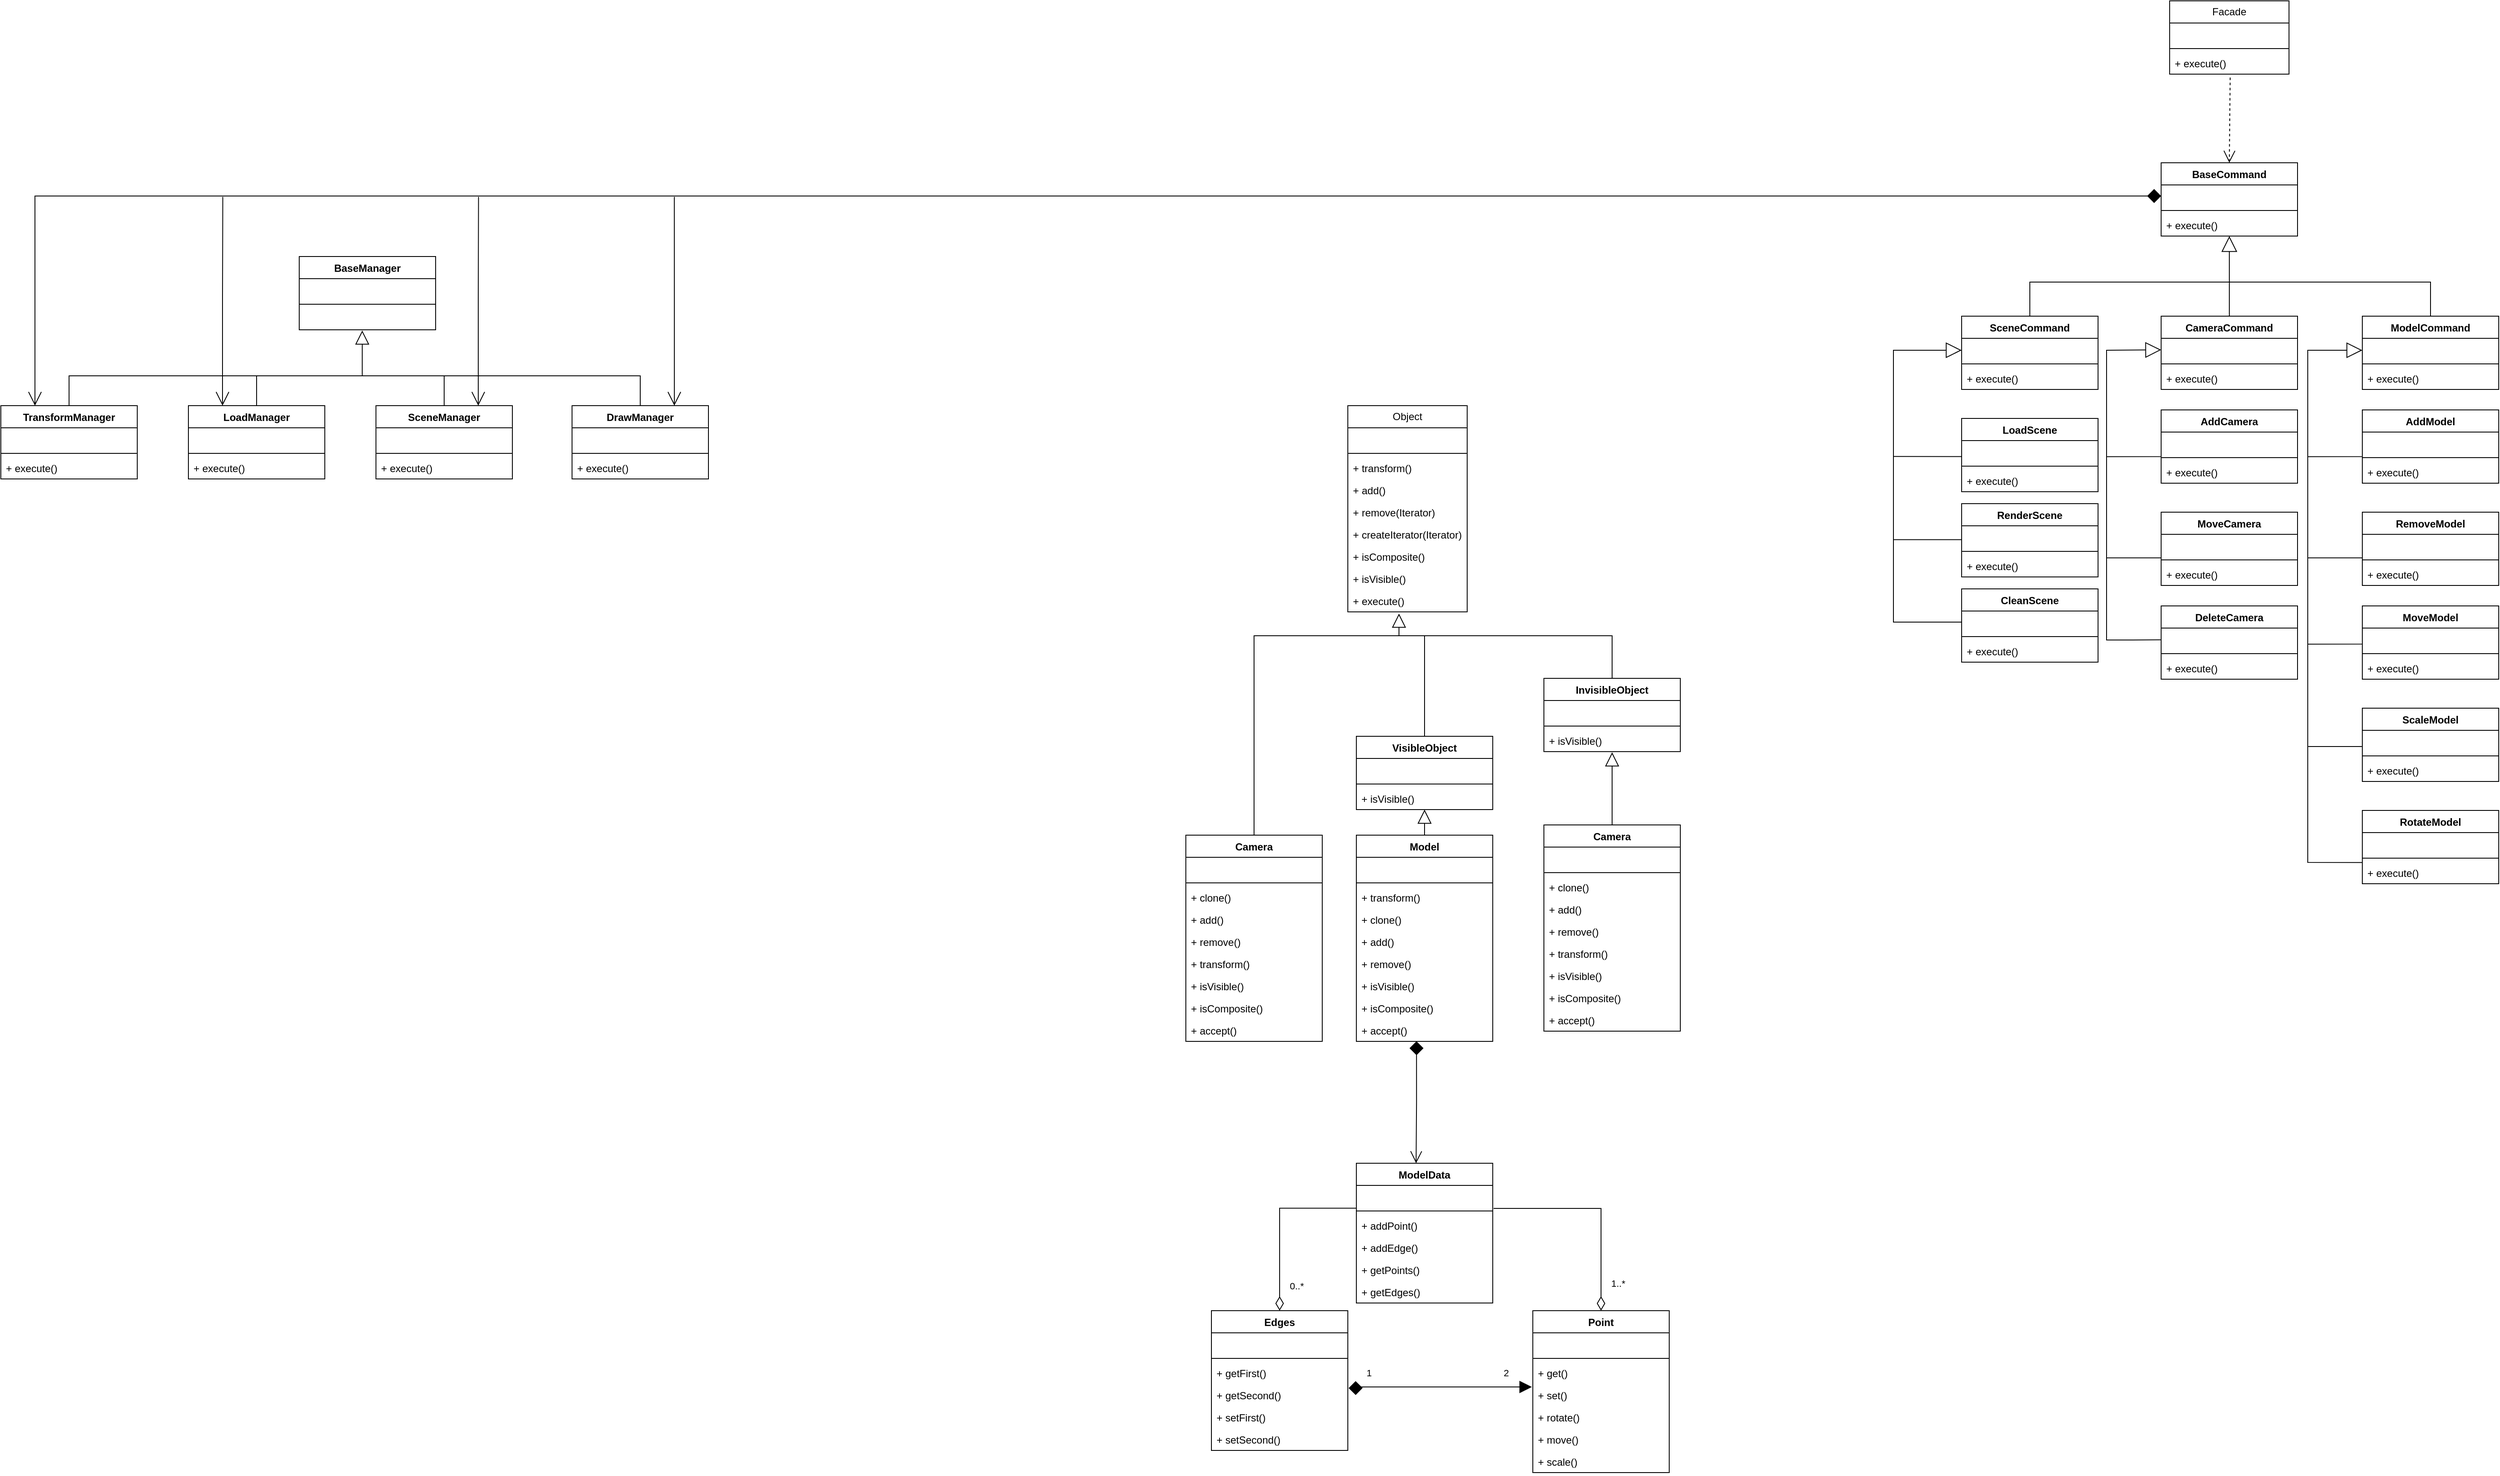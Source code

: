 <mxfile version="21.3.2" type="github">
  <diagram name="Страница 1" id="2MGMtZlh2h4HA8_L39vP">
    <mxGraphModel dx="4294" dy="1033" grid="1" gridSize="10" guides="1" tooltips="1" connect="1" arrows="1" fold="1" page="1" pageScale="1" pageWidth="827" pageHeight="1169" math="0" shadow="0">
      <root>
        <mxCell id="0" />
        <mxCell id="1" parent="0" />
        <mxCell id="clHbF1uwZo1WC1rtEak4-1" value="Facade" style="swimlane;fontStyle=0;childLayout=stackLayout;horizontal=1;startSize=26;fillColor=none;horizontalStack=0;resizeParent=1;resizeParentMax=0;resizeLast=0;collapsible=1;marginBottom=0;whiteSpace=wrap;html=1;" parent="1" vertex="1">
          <mxGeometry x="344" y="110" width="140" height="86" as="geometry" />
        </mxCell>
        <mxCell id="clHbF1uwZo1WC1rtEak4-2" value="&amp;nbsp;" style="text;strokeColor=none;fillColor=none;align=left;verticalAlign=top;spacingLeft=4;spacingRight=4;overflow=hidden;rotatable=0;points=[[0,0.5],[1,0.5]];portConstraint=eastwest;whiteSpace=wrap;html=1;" parent="clHbF1uwZo1WC1rtEak4-1" vertex="1">
          <mxGeometry y="26" width="140" height="26" as="geometry" />
        </mxCell>
        <mxCell id="clHbF1uwZo1WC1rtEak4-7" value="" style="line;strokeWidth=1;fillColor=none;align=left;verticalAlign=middle;spacingTop=-1;spacingLeft=3;spacingRight=3;rotatable=0;labelPosition=right;points=[];portConstraint=eastwest;strokeColor=inherit;" parent="clHbF1uwZo1WC1rtEak4-1" vertex="1">
          <mxGeometry y="52" width="140" height="8" as="geometry" />
        </mxCell>
        <mxCell id="clHbF1uwZo1WC1rtEak4-3" value="+ execute()" style="text;strokeColor=none;fillColor=none;align=left;verticalAlign=top;spacingLeft=4;spacingRight=4;overflow=hidden;rotatable=0;points=[[0,0.5],[1,0.5]];portConstraint=eastwest;whiteSpace=wrap;html=1;" parent="clHbF1uwZo1WC1rtEak4-1" vertex="1">
          <mxGeometry y="60" width="140" height="26" as="geometry" />
        </mxCell>
        <mxCell id="clHbF1uwZo1WC1rtEak4-8" value="BaseCommand" style="swimlane;fontStyle=1;align=center;verticalAlign=top;childLayout=stackLayout;horizontal=1;startSize=26;horizontalStack=0;resizeParent=1;resizeParentMax=0;resizeLast=0;collapsible=1;marginBottom=0;whiteSpace=wrap;html=1;" parent="1" vertex="1">
          <mxGeometry x="334" y="300" width="160" height="86" as="geometry" />
        </mxCell>
        <mxCell id="clHbF1uwZo1WC1rtEak4-9" value="&amp;nbsp;" style="text;strokeColor=none;fillColor=none;align=left;verticalAlign=top;spacingLeft=4;spacingRight=4;overflow=hidden;rotatable=0;points=[[0,0.5],[1,0.5]];portConstraint=eastwest;whiteSpace=wrap;html=1;" parent="clHbF1uwZo1WC1rtEak4-8" vertex="1">
          <mxGeometry y="26" width="160" height="26" as="geometry" />
        </mxCell>
        <mxCell id="clHbF1uwZo1WC1rtEak4-10" value="" style="line;strokeWidth=1;fillColor=none;align=left;verticalAlign=middle;spacingTop=-1;spacingLeft=3;spacingRight=3;rotatable=0;labelPosition=right;points=[];portConstraint=eastwest;strokeColor=inherit;" parent="clHbF1uwZo1WC1rtEak4-8" vertex="1">
          <mxGeometry y="52" width="160" height="8" as="geometry" />
        </mxCell>
        <mxCell id="clHbF1uwZo1WC1rtEak4-11" value="+ execute()" style="text;strokeColor=none;fillColor=none;align=left;verticalAlign=top;spacingLeft=4;spacingRight=4;overflow=hidden;rotatable=0;points=[[0,0.5],[1,0.5]];portConstraint=eastwest;whiteSpace=wrap;html=1;" parent="clHbF1uwZo1WC1rtEak4-8" vertex="1">
          <mxGeometry y="60" width="160" height="26" as="geometry" />
        </mxCell>
        <mxCell id="clHbF1uwZo1WC1rtEak4-13" value="" style="endArrow=open;endSize=12;dashed=1;html=1;rounded=0;exitX=0.507;exitY=1.154;exitDx=0;exitDy=0;exitPerimeter=0;entryX=0.5;entryY=0;entryDx=0;entryDy=0;" parent="1" source="clHbF1uwZo1WC1rtEak4-3" target="clHbF1uwZo1WC1rtEak4-8" edge="1">
          <mxGeometry width="160" relative="1" as="geometry">
            <mxPoint x="414" y="240" as="sourcePoint" />
            <mxPoint x="574" y="240" as="targetPoint" />
            <Array as="points" />
          </mxGeometry>
        </mxCell>
        <mxCell id="clHbF1uwZo1WC1rtEak4-14" value="SceneCommand" style="swimlane;fontStyle=1;align=center;verticalAlign=top;childLayout=stackLayout;horizontal=1;startSize=26;horizontalStack=0;resizeParent=1;resizeParentMax=0;resizeLast=0;collapsible=1;marginBottom=0;whiteSpace=wrap;html=1;" parent="1" vertex="1">
          <mxGeometry x="100" y="480" width="160" height="86" as="geometry" />
        </mxCell>
        <mxCell id="clHbF1uwZo1WC1rtEak4-15" value="&amp;nbsp;" style="text;strokeColor=none;fillColor=none;align=left;verticalAlign=top;spacingLeft=4;spacingRight=4;overflow=hidden;rotatable=0;points=[[0,0.5],[1,0.5]];portConstraint=eastwest;whiteSpace=wrap;html=1;" parent="clHbF1uwZo1WC1rtEak4-14" vertex="1">
          <mxGeometry y="26" width="160" height="26" as="geometry" />
        </mxCell>
        <mxCell id="clHbF1uwZo1WC1rtEak4-16" value="" style="line;strokeWidth=1;fillColor=none;align=left;verticalAlign=middle;spacingTop=-1;spacingLeft=3;spacingRight=3;rotatable=0;labelPosition=right;points=[];portConstraint=eastwest;strokeColor=inherit;" parent="clHbF1uwZo1WC1rtEak4-14" vertex="1">
          <mxGeometry y="52" width="160" height="8" as="geometry" />
        </mxCell>
        <mxCell id="clHbF1uwZo1WC1rtEak4-17" value="+ execute()" style="text;strokeColor=none;fillColor=none;align=left;verticalAlign=top;spacingLeft=4;spacingRight=4;overflow=hidden;rotatable=0;points=[[0,0.5],[1,0.5]];portConstraint=eastwest;whiteSpace=wrap;html=1;" parent="clHbF1uwZo1WC1rtEak4-14" vertex="1">
          <mxGeometry y="60" width="160" height="26" as="geometry" />
        </mxCell>
        <mxCell id="clHbF1uwZo1WC1rtEak4-18" value="CameraCommand" style="swimlane;fontStyle=1;align=center;verticalAlign=top;childLayout=stackLayout;horizontal=1;startSize=26;horizontalStack=0;resizeParent=1;resizeParentMax=0;resizeLast=0;collapsible=1;marginBottom=0;whiteSpace=wrap;html=1;" parent="1" vertex="1">
          <mxGeometry x="334" y="480" width="160" height="86" as="geometry" />
        </mxCell>
        <mxCell id="clHbF1uwZo1WC1rtEak4-19" value="&amp;nbsp;" style="text;strokeColor=none;fillColor=none;align=left;verticalAlign=top;spacingLeft=4;spacingRight=4;overflow=hidden;rotatable=0;points=[[0,0.5],[1,0.5]];portConstraint=eastwest;whiteSpace=wrap;html=1;" parent="clHbF1uwZo1WC1rtEak4-18" vertex="1">
          <mxGeometry y="26" width="160" height="26" as="geometry" />
        </mxCell>
        <mxCell id="clHbF1uwZo1WC1rtEak4-20" value="" style="line;strokeWidth=1;fillColor=none;align=left;verticalAlign=middle;spacingTop=-1;spacingLeft=3;spacingRight=3;rotatable=0;labelPosition=right;points=[];portConstraint=eastwest;strokeColor=inherit;" parent="clHbF1uwZo1WC1rtEak4-18" vertex="1">
          <mxGeometry y="52" width="160" height="8" as="geometry" />
        </mxCell>
        <mxCell id="clHbF1uwZo1WC1rtEak4-21" value="+ execute()" style="text;strokeColor=none;fillColor=none;align=left;verticalAlign=top;spacingLeft=4;spacingRight=4;overflow=hidden;rotatable=0;points=[[0,0.5],[1,0.5]];portConstraint=eastwest;whiteSpace=wrap;html=1;" parent="clHbF1uwZo1WC1rtEak4-18" vertex="1">
          <mxGeometry y="60" width="160" height="26" as="geometry" />
        </mxCell>
        <mxCell id="clHbF1uwZo1WC1rtEak4-22" value="ModelCommand" style="swimlane;fontStyle=1;align=center;verticalAlign=top;childLayout=stackLayout;horizontal=1;startSize=26;horizontalStack=0;resizeParent=1;resizeParentMax=0;resizeLast=0;collapsible=1;marginBottom=0;whiteSpace=wrap;html=1;" parent="1" vertex="1">
          <mxGeometry x="570" y="480" width="160" height="86" as="geometry" />
        </mxCell>
        <mxCell id="clHbF1uwZo1WC1rtEak4-23" value="&amp;nbsp;" style="text;strokeColor=none;fillColor=none;align=left;verticalAlign=top;spacingLeft=4;spacingRight=4;overflow=hidden;rotatable=0;points=[[0,0.5],[1,0.5]];portConstraint=eastwest;whiteSpace=wrap;html=1;" parent="clHbF1uwZo1WC1rtEak4-22" vertex="1">
          <mxGeometry y="26" width="160" height="26" as="geometry" />
        </mxCell>
        <mxCell id="clHbF1uwZo1WC1rtEak4-24" value="" style="line;strokeWidth=1;fillColor=none;align=left;verticalAlign=middle;spacingTop=-1;spacingLeft=3;spacingRight=3;rotatable=0;labelPosition=right;points=[];portConstraint=eastwest;strokeColor=inherit;" parent="clHbF1uwZo1WC1rtEak4-22" vertex="1">
          <mxGeometry y="52" width="160" height="8" as="geometry" />
        </mxCell>
        <mxCell id="clHbF1uwZo1WC1rtEak4-25" value="+ execute()" style="text;strokeColor=none;fillColor=none;align=left;verticalAlign=top;spacingLeft=4;spacingRight=4;overflow=hidden;rotatable=0;points=[[0,0.5],[1,0.5]];portConstraint=eastwest;whiteSpace=wrap;html=1;" parent="clHbF1uwZo1WC1rtEak4-22" vertex="1">
          <mxGeometry y="60" width="160" height="26" as="geometry" />
        </mxCell>
        <mxCell id="clHbF1uwZo1WC1rtEak4-27" value="" style="endArrow=block;endSize=16;endFill=0;html=1;rounded=0;exitX=0.5;exitY=0;exitDx=0;exitDy=0;" parent="1" source="clHbF1uwZo1WC1rtEak4-18" target="clHbF1uwZo1WC1rtEak4-11" edge="1">
          <mxGeometry width="160" relative="1" as="geometry">
            <mxPoint x="510" y="390" as="sourcePoint" />
            <mxPoint x="670" y="390" as="targetPoint" />
          </mxGeometry>
        </mxCell>
        <mxCell id="clHbF1uwZo1WC1rtEak4-29" value="" style="endArrow=none;html=1;edgeStyle=orthogonalEdgeStyle;rounded=0;exitX=0.5;exitY=0;exitDx=0;exitDy=0;" parent="1" source="clHbF1uwZo1WC1rtEak4-14" target="clHbF1uwZo1WC1rtEak4-22" edge="1">
          <mxGeometry relative="1" as="geometry">
            <mxPoint x="130" y="450" as="sourcePoint" />
            <mxPoint x="640" y="430" as="targetPoint" />
            <Array as="points">
              <mxPoint x="180" y="440" />
              <mxPoint x="650" y="440" />
            </Array>
          </mxGeometry>
        </mxCell>
        <mxCell id="clHbF1uwZo1WC1rtEak4-32" value="RenderScene" style="swimlane;fontStyle=1;align=center;verticalAlign=top;childLayout=stackLayout;horizontal=1;startSize=26;horizontalStack=0;resizeParent=1;resizeParentMax=0;resizeLast=0;collapsible=1;marginBottom=0;whiteSpace=wrap;html=1;" parent="1" vertex="1">
          <mxGeometry x="100" y="700" width="160" height="86" as="geometry" />
        </mxCell>
        <mxCell id="clHbF1uwZo1WC1rtEak4-33" value="&amp;nbsp;" style="text;strokeColor=none;fillColor=none;align=left;verticalAlign=top;spacingLeft=4;spacingRight=4;overflow=hidden;rotatable=0;points=[[0,0.5],[1,0.5]];portConstraint=eastwest;whiteSpace=wrap;html=1;" parent="clHbF1uwZo1WC1rtEak4-32" vertex="1">
          <mxGeometry y="26" width="160" height="26" as="geometry" />
        </mxCell>
        <mxCell id="clHbF1uwZo1WC1rtEak4-34" value="" style="line;strokeWidth=1;fillColor=none;align=left;verticalAlign=middle;spacingTop=-1;spacingLeft=3;spacingRight=3;rotatable=0;labelPosition=right;points=[];portConstraint=eastwest;strokeColor=inherit;" parent="clHbF1uwZo1WC1rtEak4-32" vertex="1">
          <mxGeometry y="52" width="160" height="8" as="geometry" />
        </mxCell>
        <mxCell id="clHbF1uwZo1WC1rtEak4-35" value="+ execute()" style="text;strokeColor=none;fillColor=none;align=left;verticalAlign=top;spacingLeft=4;spacingRight=4;overflow=hidden;rotatable=0;points=[[0,0.5],[1,0.5]];portConstraint=eastwest;whiteSpace=wrap;html=1;" parent="clHbF1uwZo1WC1rtEak4-32" vertex="1">
          <mxGeometry y="60" width="160" height="26" as="geometry" />
        </mxCell>
        <mxCell id="clHbF1uwZo1WC1rtEak4-36" value="LoadScene" style="swimlane;fontStyle=1;align=center;verticalAlign=top;childLayout=stackLayout;horizontal=1;startSize=26;horizontalStack=0;resizeParent=1;resizeParentMax=0;resizeLast=0;collapsible=1;marginBottom=0;whiteSpace=wrap;html=1;" parent="1" vertex="1">
          <mxGeometry x="100" y="600" width="160" height="86" as="geometry" />
        </mxCell>
        <mxCell id="clHbF1uwZo1WC1rtEak4-37" value="&amp;nbsp;" style="text;strokeColor=none;fillColor=none;align=left;verticalAlign=top;spacingLeft=4;spacingRight=4;overflow=hidden;rotatable=0;points=[[0,0.5],[1,0.5]];portConstraint=eastwest;whiteSpace=wrap;html=1;" parent="clHbF1uwZo1WC1rtEak4-36" vertex="1">
          <mxGeometry y="26" width="160" height="26" as="geometry" />
        </mxCell>
        <mxCell id="clHbF1uwZo1WC1rtEak4-38" value="" style="line;strokeWidth=1;fillColor=none;align=left;verticalAlign=middle;spacingTop=-1;spacingLeft=3;spacingRight=3;rotatable=0;labelPosition=right;points=[];portConstraint=eastwest;strokeColor=inherit;" parent="clHbF1uwZo1WC1rtEak4-36" vertex="1">
          <mxGeometry y="52" width="160" height="8" as="geometry" />
        </mxCell>
        <mxCell id="clHbF1uwZo1WC1rtEak4-39" value="+ execute()" style="text;strokeColor=none;fillColor=none;align=left;verticalAlign=top;spacingLeft=4;spacingRight=4;overflow=hidden;rotatable=0;points=[[0,0.5],[1,0.5]];portConstraint=eastwest;whiteSpace=wrap;html=1;" parent="clHbF1uwZo1WC1rtEak4-36" vertex="1">
          <mxGeometry y="60" width="160" height="26" as="geometry" />
        </mxCell>
        <mxCell id="clHbF1uwZo1WC1rtEak4-40" value="CleanScene" style="swimlane;fontStyle=1;align=center;verticalAlign=top;childLayout=stackLayout;horizontal=1;startSize=26;horizontalStack=0;resizeParent=1;resizeParentMax=0;resizeLast=0;collapsible=1;marginBottom=0;whiteSpace=wrap;html=1;" parent="1" vertex="1">
          <mxGeometry x="100" y="800" width="160" height="86" as="geometry" />
        </mxCell>
        <mxCell id="clHbF1uwZo1WC1rtEak4-41" value="&amp;nbsp;" style="text;strokeColor=none;fillColor=none;align=left;verticalAlign=top;spacingLeft=4;spacingRight=4;overflow=hidden;rotatable=0;points=[[0,0.5],[1,0.5]];portConstraint=eastwest;whiteSpace=wrap;html=1;" parent="clHbF1uwZo1WC1rtEak4-40" vertex="1">
          <mxGeometry y="26" width="160" height="26" as="geometry" />
        </mxCell>
        <mxCell id="clHbF1uwZo1WC1rtEak4-42" value="" style="line;strokeWidth=1;fillColor=none;align=left;verticalAlign=middle;spacingTop=-1;spacingLeft=3;spacingRight=3;rotatable=0;labelPosition=right;points=[];portConstraint=eastwest;strokeColor=inherit;" parent="clHbF1uwZo1WC1rtEak4-40" vertex="1">
          <mxGeometry y="52" width="160" height="8" as="geometry" />
        </mxCell>
        <mxCell id="clHbF1uwZo1WC1rtEak4-43" value="+ execute()" style="text;strokeColor=none;fillColor=none;align=left;verticalAlign=top;spacingLeft=4;spacingRight=4;overflow=hidden;rotatable=0;points=[[0,0.5],[1,0.5]];portConstraint=eastwest;whiteSpace=wrap;html=1;" parent="clHbF1uwZo1WC1rtEak4-40" vertex="1">
          <mxGeometry y="60" width="160" height="26" as="geometry" />
        </mxCell>
        <mxCell id="clHbF1uwZo1WC1rtEak4-45" value="" style="endArrow=block;endSize=16;endFill=0;html=1;rounded=0;exitX=0;exitY=0.5;exitDx=0;exitDy=0;" parent="1" source="clHbF1uwZo1WC1rtEak4-41" edge="1">
          <mxGeometry width="160" relative="1" as="geometry">
            <mxPoint x="60" y="690" as="sourcePoint" />
            <mxPoint x="100" y="520" as="targetPoint" />
            <Array as="points">
              <mxPoint x="20" y="839" />
              <mxPoint x="20" y="520" />
            </Array>
          </mxGeometry>
        </mxCell>
        <mxCell id="clHbF1uwZo1WC1rtEak4-46" value="" style="endArrow=none;html=1;edgeStyle=orthogonalEdgeStyle;rounded=0;entryX=0;entryY=0.5;entryDx=0;entryDy=0;" parent="1" target="clHbF1uwZo1WC1rtEak4-33" edge="1">
          <mxGeometry relative="1" as="geometry">
            <mxPoint x="20" y="742.29" as="sourcePoint" />
            <mxPoint x="90" y="742.29" as="targetPoint" />
            <Array as="points">
              <mxPoint x="100" y="743" />
            </Array>
          </mxGeometry>
        </mxCell>
        <mxCell id="clHbF1uwZo1WC1rtEak4-49" value="" style="endArrow=none;html=1;edgeStyle=orthogonalEdgeStyle;rounded=0;entryX=0;entryY=0.5;entryDx=0;entryDy=0;" parent="1" edge="1">
          <mxGeometry relative="1" as="geometry">
            <mxPoint x="20" y="644.65" as="sourcePoint" />
            <mxPoint x="100" y="641.36" as="targetPoint" />
            <Array as="points">
              <mxPoint x="100" y="645.36" />
            </Array>
          </mxGeometry>
        </mxCell>
        <mxCell id="AC55zJXRTk2Af3ENXTTx-1" value="AddCamera" style="swimlane;fontStyle=1;align=center;verticalAlign=top;childLayout=stackLayout;horizontal=1;startSize=26;horizontalStack=0;resizeParent=1;resizeParentMax=0;resizeLast=0;collapsible=1;marginBottom=0;whiteSpace=wrap;html=1;" vertex="1" parent="1">
          <mxGeometry x="334" y="590" width="160" height="86" as="geometry" />
        </mxCell>
        <mxCell id="AC55zJXRTk2Af3ENXTTx-2" value="&amp;nbsp;" style="text;strokeColor=none;fillColor=none;align=left;verticalAlign=top;spacingLeft=4;spacingRight=4;overflow=hidden;rotatable=0;points=[[0,0.5],[1,0.5]];portConstraint=eastwest;whiteSpace=wrap;html=1;" vertex="1" parent="AC55zJXRTk2Af3ENXTTx-1">
          <mxGeometry y="26" width="160" height="26" as="geometry" />
        </mxCell>
        <mxCell id="AC55zJXRTk2Af3ENXTTx-3" value="" style="line;strokeWidth=1;fillColor=none;align=left;verticalAlign=middle;spacingTop=-1;spacingLeft=3;spacingRight=3;rotatable=0;labelPosition=right;points=[];portConstraint=eastwest;strokeColor=inherit;" vertex="1" parent="AC55zJXRTk2Af3ENXTTx-1">
          <mxGeometry y="52" width="160" height="8" as="geometry" />
        </mxCell>
        <mxCell id="AC55zJXRTk2Af3ENXTTx-4" value="+ execute()" style="text;strokeColor=none;fillColor=none;align=left;verticalAlign=top;spacingLeft=4;spacingRight=4;overflow=hidden;rotatable=0;points=[[0,0.5],[1,0.5]];portConstraint=eastwest;whiteSpace=wrap;html=1;" vertex="1" parent="AC55zJXRTk2Af3ENXTTx-1">
          <mxGeometry y="60" width="160" height="26" as="geometry" />
        </mxCell>
        <mxCell id="AC55zJXRTk2Af3ENXTTx-5" value="MoveCamera" style="swimlane;fontStyle=1;align=center;verticalAlign=top;childLayout=stackLayout;horizontal=1;startSize=26;horizontalStack=0;resizeParent=1;resizeParentMax=0;resizeLast=0;collapsible=1;marginBottom=0;whiteSpace=wrap;html=1;" vertex="1" parent="1">
          <mxGeometry x="334" y="710" width="160" height="86" as="geometry" />
        </mxCell>
        <mxCell id="AC55zJXRTk2Af3ENXTTx-6" value="&amp;nbsp;" style="text;strokeColor=none;fillColor=none;align=left;verticalAlign=top;spacingLeft=4;spacingRight=4;overflow=hidden;rotatable=0;points=[[0,0.5],[1,0.5]];portConstraint=eastwest;whiteSpace=wrap;html=1;" vertex="1" parent="AC55zJXRTk2Af3ENXTTx-5">
          <mxGeometry y="26" width="160" height="26" as="geometry" />
        </mxCell>
        <mxCell id="AC55zJXRTk2Af3ENXTTx-7" value="" style="line;strokeWidth=1;fillColor=none;align=left;verticalAlign=middle;spacingTop=-1;spacingLeft=3;spacingRight=3;rotatable=0;labelPosition=right;points=[];portConstraint=eastwest;strokeColor=inherit;" vertex="1" parent="AC55zJXRTk2Af3ENXTTx-5">
          <mxGeometry y="52" width="160" height="8" as="geometry" />
        </mxCell>
        <mxCell id="AC55zJXRTk2Af3ENXTTx-8" value="+ execute()" style="text;strokeColor=none;fillColor=none;align=left;verticalAlign=top;spacingLeft=4;spacingRight=4;overflow=hidden;rotatable=0;points=[[0,0.5],[1,0.5]];portConstraint=eastwest;whiteSpace=wrap;html=1;" vertex="1" parent="AC55zJXRTk2Af3ENXTTx-5">
          <mxGeometry y="60" width="160" height="26" as="geometry" />
        </mxCell>
        <mxCell id="AC55zJXRTk2Af3ENXTTx-9" value="DeleteCamera" style="swimlane;fontStyle=1;align=center;verticalAlign=top;childLayout=stackLayout;horizontal=1;startSize=26;horizontalStack=0;resizeParent=1;resizeParentMax=0;resizeLast=0;collapsible=1;marginBottom=0;whiteSpace=wrap;html=1;" vertex="1" parent="1">
          <mxGeometry x="334" y="820" width="160" height="86" as="geometry" />
        </mxCell>
        <mxCell id="AC55zJXRTk2Af3ENXTTx-10" value="&amp;nbsp;" style="text;strokeColor=none;fillColor=none;align=left;verticalAlign=top;spacingLeft=4;spacingRight=4;overflow=hidden;rotatable=0;points=[[0,0.5],[1,0.5]];portConstraint=eastwest;whiteSpace=wrap;html=1;" vertex="1" parent="AC55zJXRTk2Af3ENXTTx-9">
          <mxGeometry y="26" width="160" height="26" as="geometry" />
        </mxCell>
        <mxCell id="AC55zJXRTk2Af3ENXTTx-11" value="" style="line;strokeWidth=1;fillColor=none;align=left;verticalAlign=middle;spacingTop=-1;spacingLeft=3;spacingRight=3;rotatable=0;labelPosition=right;points=[];portConstraint=eastwest;strokeColor=inherit;" vertex="1" parent="AC55zJXRTk2Af3ENXTTx-9">
          <mxGeometry y="52" width="160" height="8" as="geometry" />
        </mxCell>
        <mxCell id="AC55zJXRTk2Af3ENXTTx-12" value="+ execute()" style="text;strokeColor=none;fillColor=none;align=left;verticalAlign=top;spacingLeft=4;spacingRight=4;overflow=hidden;rotatable=0;points=[[0,0.5],[1,0.5]];portConstraint=eastwest;whiteSpace=wrap;html=1;" vertex="1" parent="AC55zJXRTk2Af3ENXTTx-9">
          <mxGeometry y="60" width="160" height="26" as="geometry" />
        </mxCell>
        <mxCell id="AC55zJXRTk2Af3ENXTTx-25" value="" style="endArrow=block;endSize=16;endFill=0;html=1;rounded=0;" edge="1" parent="1" source="AC55zJXRTk2Af3ENXTTx-10" target="clHbF1uwZo1WC1rtEak4-19">
          <mxGeometry width="160" relative="1" as="geometry">
            <mxPoint x="330" y="860" as="sourcePoint" />
            <mxPoint x="330" y="520" as="targetPoint" />
            <Array as="points">
              <mxPoint x="300" y="860" />
              <mxPoint x="270" y="860" />
              <mxPoint x="270" y="840" />
              <mxPoint x="270" y="680" />
              <mxPoint x="270" y="520" />
            </Array>
          </mxGeometry>
        </mxCell>
        <mxCell id="AC55zJXRTk2Af3ENXTTx-29" value="" style="endArrow=none;html=1;edgeStyle=orthogonalEdgeStyle;rounded=0;entryX=0;entryY=0.5;entryDx=0;entryDy=0;" edge="1" parent="1">
          <mxGeometry relative="1" as="geometry">
            <mxPoint x="270" y="763.64" as="sourcePoint" />
            <mxPoint x="334" y="760" as="targetPoint" />
            <Array as="points">
              <mxPoint x="334" y="764" />
            </Array>
          </mxGeometry>
        </mxCell>
        <mxCell id="AC55zJXRTk2Af3ENXTTx-30" value="" style="endArrow=none;html=1;edgeStyle=orthogonalEdgeStyle;rounded=0;entryX=0;entryY=0.5;entryDx=0;entryDy=0;" edge="1" parent="1">
          <mxGeometry relative="1" as="geometry">
            <mxPoint x="270" y="644.82" as="sourcePoint" />
            <mxPoint x="334" y="641.18" as="targetPoint" />
            <Array as="points">
              <mxPoint x="334" y="645.18" />
            </Array>
          </mxGeometry>
        </mxCell>
        <mxCell id="AC55zJXRTk2Af3ENXTTx-56" value="AddModel" style="swimlane;fontStyle=1;align=center;verticalAlign=top;childLayout=stackLayout;horizontal=1;startSize=26;horizontalStack=0;resizeParent=1;resizeParentMax=0;resizeLast=0;collapsible=1;marginBottom=0;whiteSpace=wrap;html=1;" vertex="1" parent="1">
          <mxGeometry x="570" y="590" width="160" height="86" as="geometry" />
        </mxCell>
        <mxCell id="AC55zJXRTk2Af3ENXTTx-57" value="&amp;nbsp;" style="text;strokeColor=none;fillColor=none;align=left;verticalAlign=top;spacingLeft=4;spacingRight=4;overflow=hidden;rotatable=0;points=[[0,0.5],[1,0.5]];portConstraint=eastwest;whiteSpace=wrap;html=1;" vertex="1" parent="AC55zJXRTk2Af3ENXTTx-56">
          <mxGeometry y="26" width="160" height="26" as="geometry" />
        </mxCell>
        <mxCell id="AC55zJXRTk2Af3ENXTTx-58" value="" style="line;strokeWidth=1;fillColor=none;align=left;verticalAlign=middle;spacingTop=-1;spacingLeft=3;spacingRight=3;rotatable=0;labelPosition=right;points=[];portConstraint=eastwest;strokeColor=inherit;" vertex="1" parent="AC55zJXRTk2Af3ENXTTx-56">
          <mxGeometry y="52" width="160" height="8" as="geometry" />
        </mxCell>
        <mxCell id="AC55zJXRTk2Af3ENXTTx-59" value="+ execute()" style="text;strokeColor=none;fillColor=none;align=left;verticalAlign=top;spacingLeft=4;spacingRight=4;overflow=hidden;rotatable=0;points=[[0,0.5],[1,0.5]];portConstraint=eastwest;whiteSpace=wrap;html=1;" vertex="1" parent="AC55zJXRTk2Af3ENXTTx-56">
          <mxGeometry y="60" width="160" height="26" as="geometry" />
        </mxCell>
        <mxCell id="AC55zJXRTk2Af3ENXTTx-60" value="RemoveModel" style="swimlane;fontStyle=1;align=center;verticalAlign=top;childLayout=stackLayout;horizontal=1;startSize=26;horizontalStack=0;resizeParent=1;resizeParentMax=0;resizeLast=0;collapsible=1;marginBottom=0;whiteSpace=wrap;html=1;" vertex="1" parent="1">
          <mxGeometry x="570" y="710" width="160" height="86" as="geometry" />
        </mxCell>
        <mxCell id="AC55zJXRTk2Af3ENXTTx-61" value="&amp;nbsp;" style="text;strokeColor=none;fillColor=none;align=left;verticalAlign=top;spacingLeft=4;spacingRight=4;overflow=hidden;rotatable=0;points=[[0,0.5],[1,0.5]];portConstraint=eastwest;whiteSpace=wrap;html=1;" vertex="1" parent="AC55zJXRTk2Af3ENXTTx-60">
          <mxGeometry y="26" width="160" height="26" as="geometry" />
        </mxCell>
        <mxCell id="AC55zJXRTk2Af3ENXTTx-62" value="" style="line;strokeWidth=1;fillColor=none;align=left;verticalAlign=middle;spacingTop=-1;spacingLeft=3;spacingRight=3;rotatable=0;labelPosition=right;points=[];portConstraint=eastwest;strokeColor=inherit;" vertex="1" parent="AC55zJXRTk2Af3ENXTTx-60">
          <mxGeometry y="52" width="160" height="8" as="geometry" />
        </mxCell>
        <mxCell id="AC55zJXRTk2Af3ENXTTx-63" value="+ execute()" style="text;strokeColor=none;fillColor=none;align=left;verticalAlign=top;spacingLeft=4;spacingRight=4;overflow=hidden;rotatable=0;points=[[0,0.5],[1,0.5]];portConstraint=eastwest;whiteSpace=wrap;html=1;" vertex="1" parent="AC55zJXRTk2Af3ENXTTx-60">
          <mxGeometry y="60" width="160" height="26" as="geometry" />
        </mxCell>
        <mxCell id="AC55zJXRTk2Af3ENXTTx-64" value="MoveModel" style="swimlane;fontStyle=1;align=center;verticalAlign=top;childLayout=stackLayout;horizontal=1;startSize=26;horizontalStack=0;resizeParent=1;resizeParentMax=0;resizeLast=0;collapsible=1;marginBottom=0;whiteSpace=wrap;html=1;" vertex="1" parent="1">
          <mxGeometry x="570" y="820" width="160" height="86" as="geometry" />
        </mxCell>
        <mxCell id="AC55zJXRTk2Af3ENXTTx-65" value="&amp;nbsp;" style="text;strokeColor=none;fillColor=none;align=left;verticalAlign=top;spacingLeft=4;spacingRight=4;overflow=hidden;rotatable=0;points=[[0,0.5],[1,0.5]];portConstraint=eastwest;whiteSpace=wrap;html=1;" vertex="1" parent="AC55zJXRTk2Af3ENXTTx-64">
          <mxGeometry y="26" width="160" height="26" as="geometry" />
        </mxCell>
        <mxCell id="AC55zJXRTk2Af3ENXTTx-66" value="" style="line;strokeWidth=1;fillColor=none;align=left;verticalAlign=middle;spacingTop=-1;spacingLeft=3;spacingRight=3;rotatable=0;labelPosition=right;points=[];portConstraint=eastwest;strokeColor=inherit;" vertex="1" parent="AC55zJXRTk2Af3ENXTTx-64">
          <mxGeometry y="52" width="160" height="8" as="geometry" />
        </mxCell>
        <mxCell id="AC55zJXRTk2Af3ENXTTx-67" value="+ execute()" style="text;strokeColor=none;fillColor=none;align=left;verticalAlign=top;spacingLeft=4;spacingRight=4;overflow=hidden;rotatable=0;points=[[0,0.5],[1,0.5]];portConstraint=eastwest;whiteSpace=wrap;html=1;" vertex="1" parent="AC55zJXRTk2Af3ENXTTx-64">
          <mxGeometry y="60" width="160" height="26" as="geometry" />
        </mxCell>
        <mxCell id="AC55zJXRTk2Af3ENXTTx-68" value="ScaleModel" style="swimlane;fontStyle=1;align=center;verticalAlign=top;childLayout=stackLayout;horizontal=1;startSize=26;horizontalStack=0;resizeParent=1;resizeParentMax=0;resizeLast=0;collapsible=1;marginBottom=0;whiteSpace=wrap;html=1;" vertex="1" parent="1">
          <mxGeometry x="570" y="940" width="160" height="86" as="geometry" />
        </mxCell>
        <mxCell id="AC55zJXRTk2Af3ENXTTx-69" value="&amp;nbsp;" style="text;strokeColor=none;fillColor=none;align=left;verticalAlign=top;spacingLeft=4;spacingRight=4;overflow=hidden;rotatable=0;points=[[0,0.5],[1,0.5]];portConstraint=eastwest;whiteSpace=wrap;html=1;" vertex="1" parent="AC55zJXRTk2Af3ENXTTx-68">
          <mxGeometry y="26" width="160" height="26" as="geometry" />
        </mxCell>
        <mxCell id="AC55zJXRTk2Af3ENXTTx-70" value="" style="line;strokeWidth=1;fillColor=none;align=left;verticalAlign=middle;spacingTop=-1;spacingLeft=3;spacingRight=3;rotatable=0;labelPosition=right;points=[];portConstraint=eastwest;strokeColor=inherit;" vertex="1" parent="AC55zJXRTk2Af3ENXTTx-68">
          <mxGeometry y="52" width="160" height="8" as="geometry" />
        </mxCell>
        <mxCell id="AC55zJXRTk2Af3ENXTTx-71" value="+ execute()" style="text;strokeColor=none;fillColor=none;align=left;verticalAlign=top;spacingLeft=4;spacingRight=4;overflow=hidden;rotatable=0;points=[[0,0.5],[1,0.5]];portConstraint=eastwest;whiteSpace=wrap;html=1;" vertex="1" parent="AC55zJXRTk2Af3ENXTTx-68">
          <mxGeometry y="60" width="160" height="26" as="geometry" />
        </mxCell>
        <mxCell id="AC55zJXRTk2Af3ENXTTx-72" value="RotateModel" style="swimlane;fontStyle=1;align=center;verticalAlign=top;childLayout=stackLayout;horizontal=1;startSize=26;horizontalStack=0;resizeParent=1;resizeParentMax=0;resizeLast=0;collapsible=1;marginBottom=0;whiteSpace=wrap;html=1;" vertex="1" parent="1">
          <mxGeometry x="570" y="1060" width="160" height="86" as="geometry" />
        </mxCell>
        <mxCell id="AC55zJXRTk2Af3ENXTTx-73" value="&amp;nbsp;" style="text;strokeColor=none;fillColor=none;align=left;verticalAlign=top;spacingLeft=4;spacingRight=4;overflow=hidden;rotatable=0;points=[[0,0.5],[1,0.5]];portConstraint=eastwest;whiteSpace=wrap;html=1;" vertex="1" parent="AC55zJXRTk2Af3ENXTTx-72">
          <mxGeometry y="26" width="160" height="26" as="geometry" />
        </mxCell>
        <mxCell id="AC55zJXRTk2Af3ENXTTx-74" value="" style="line;strokeWidth=1;fillColor=none;align=left;verticalAlign=middle;spacingTop=-1;spacingLeft=3;spacingRight=3;rotatable=0;labelPosition=right;points=[];portConstraint=eastwest;strokeColor=inherit;" vertex="1" parent="AC55zJXRTk2Af3ENXTTx-72">
          <mxGeometry y="52" width="160" height="8" as="geometry" />
        </mxCell>
        <mxCell id="AC55zJXRTk2Af3ENXTTx-75" value="+ execute()" style="text;strokeColor=none;fillColor=none;align=left;verticalAlign=top;spacingLeft=4;spacingRight=4;overflow=hidden;rotatable=0;points=[[0,0.5],[1,0.5]];portConstraint=eastwest;whiteSpace=wrap;html=1;" vertex="1" parent="AC55zJXRTk2Af3ENXTTx-72">
          <mxGeometry y="60" width="160" height="26" as="geometry" />
        </mxCell>
        <mxCell id="AC55zJXRTk2Af3ENXTTx-76" value="" style="endArrow=block;endSize=16;endFill=0;html=1;rounded=0;exitX=-0.001;exitY=0.045;exitDx=0;exitDy=0;exitPerimeter=0;" edge="1" parent="1" source="AC55zJXRTk2Af3ENXTTx-75">
          <mxGeometry width="160" relative="1" as="geometry">
            <mxPoint x="566" y="1120" as="sourcePoint" />
            <mxPoint x="570" y="520" as="targetPoint" />
            <Array as="points">
              <mxPoint x="506" y="1121" />
              <mxPoint x="506" y="840" />
              <mxPoint x="506" y="680" />
              <mxPoint x="506" y="520" />
            </Array>
          </mxGeometry>
        </mxCell>
        <mxCell id="AC55zJXRTk2Af3ENXTTx-77" value="" style="endArrow=none;html=1;edgeStyle=orthogonalEdgeStyle;rounded=0;entryX=0;entryY=0.5;entryDx=0;entryDy=0;" edge="1" parent="1">
          <mxGeometry relative="1" as="geometry">
            <mxPoint x="506" y="985" as="sourcePoint" />
            <mxPoint x="570" y="981.36" as="targetPoint" />
            <Array as="points">
              <mxPoint x="570" y="985.36" />
            </Array>
          </mxGeometry>
        </mxCell>
        <mxCell id="AC55zJXRTk2Af3ENXTTx-78" value="" style="endArrow=none;html=1;edgeStyle=orthogonalEdgeStyle;rounded=0;entryX=0;entryY=0.5;entryDx=0;entryDy=0;" edge="1" parent="1">
          <mxGeometry relative="1" as="geometry">
            <mxPoint x="506" y="864.82" as="sourcePoint" />
            <mxPoint x="570" y="861.18" as="targetPoint" />
            <Array as="points">
              <mxPoint x="570" y="865.18" />
            </Array>
          </mxGeometry>
        </mxCell>
        <mxCell id="AC55zJXRTk2Af3ENXTTx-79" value="" style="endArrow=none;html=1;edgeStyle=orthogonalEdgeStyle;rounded=0;entryX=0;entryY=0.5;entryDx=0;entryDy=0;" edge="1" parent="1">
          <mxGeometry relative="1" as="geometry">
            <mxPoint x="506" y="763.64" as="sourcePoint" />
            <mxPoint x="570" y="760" as="targetPoint" />
            <Array as="points">
              <mxPoint x="570" y="764" />
            </Array>
          </mxGeometry>
        </mxCell>
        <mxCell id="AC55zJXRTk2Af3ENXTTx-80" value="" style="endArrow=none;html=1;edgeStyle=orthogonalEdgeStyle;rounded=0;entryX=0;entryY=0.5;entryDx=0;entryDy=0;" edge="1" parent="1">
          <mxGeometry relative="1" as="geometry">
            <mxPoint x="506" y="644.82" as="sourcePoint" />
            <mxPoint x="570" y="641.18" as="targetPoint" />
            <Array as="points">
              <mxPoint x="570" y="645.18" />
            </Array>
          </mxGeometry>
        </mxCell>
        <mxCell id="AC55zJXRTk2Af3ENXTTx-81" value="Object" style="swimlane;fontStyle=0;childLayout=stackLayout;horizontal=1;startSize=26;fillColor=none;horizontalStack=0;resizeParent=1;resizeParentMax=0;resizeLast=0;collapsible=1;marginBottom=0;whiteSpace=wrap;html=1;" vertex="1" parent="1">
          <mxGeometry x="-620" y="585" width="140" height="242" as="geometry" />
        </mxCell>
        <mxCell id="AC55zJXRTk2Af3ENXTTx-82" value="&amp;nbsp;" style="text;strokeColor=none;fillColor=none;align=left;verticalAlign=top;spacingLeft=4;spacingRight=4;overflow=hidden;rotatable=0;points=[[0,0.5],[1,0.5]];portConstraint=eastwest;whiteSpace=wrap;html=1;" vertex="1" parent="AC55zJXRTk2Af3ENXTTx-81">
          <mxGeometry y="26" width="140" height="26" as="geometry" />
        </mxCell>
        <mxCell id="AC55zJXRTk2Af3ENXTTx-83" value="" style="line;strokeWidth=1;fillColor=none;align=left;verticalAlign=middle;spacingTop=-1;spacingLeft=3;spacingRight=3;rotatable=0;labelPosition=right;points=[];portConstraint=eastwest;strokeColor=inherit;" vertex="1" parent="AC55zJXRTk2Af3ENXTTx-81">
          <mxGeometry y="52" width="140" height="8" as="geometry" />
        </mxCell>
        <mxCell id="AC55zJXRTk2Af3ENXTTx-84" value="+ transform()" style="text;strokeColor=none;fillColor=none;align=left;verticalAlign=top;spacingLeft=4;spacingRight=4;overflow=hidden;rotatable=0;points=[[0,0.5],[1,0.5]];portConstraint=eastwest;whiteSpace=wrap;html=1;" vertex="1" parent="AC55zJXRTk2Af3ENXTTx-81">
          <mxGeometry y="60" width="140" height="26" as="geometry" />
        </mxCell>
        <mxCell id="AC55zJXRTk2Af3ENXTTx-85" value="+ add()" style="text;strokeColor=none;fillColor=none;align=left;verticalAlign=top;spacingLeft=4;spacingRight=4;overflow=hidden;rotatable=0;points=[[0,0.5],[1,0.5]];portConstraint=eastwest;whiteSpace=wrap;html=1;" vertex="1" parent="AC55zJXRTk2Af3ENXTTx-81">
          <mxGeometry y="86" width="140" height="26" as="geometry" />
        </mxCell>
        <mxCell id="AC55zJXRTk2Af3ENXTTx-87" value="+ remove(Iterator)" style="text;strokeColor=none;fillColor=none;align=left;verticalAlign=top;spacingLeft=4;spacingRight=4;overflow=hidden;rotatable=0;points=[[0,0.5],[1,0.5]];portConstraint=eastwest;whiteSpace=wrap;html=1;" vertex="1" parent="AC55zJXRTk2Af3ENXTTx-81">
          <mxGeometry y="112" width="140" height="26" as="geometry" />
        </mxCell>
        <mxCell id="AC55zJXRTk2Af3ENXTTx-86" value="+ createIterator(Iterator)" style="text;strokeColor=none;fillColor=none;align=left;verticalAlign=top;spacingLeft=4;spacingRight=4;overflow=hidden;rotatable=0;points=[[0,0.5],[1,0.5]];portConstraint=eastwest;whiteSpace=wrap;html=1;" vertex="1" parent="AC55zJXRTk2Af3ENXTTx-81">
          <mxGeometry y="138" width="140" height="26" as="geometry" />
        </mxCell>
        <mxCell id="AC55zJXRTk2Af3ENXTTx-88" value="+ isComposite()" style="text;strokeColor=none;fillColor=none;align=left;verticalAlign=top;spacingLeft=4;spacingRight=4;overflow=hidden;rotatable=0;points=[[0,0.5],[1,0.5]];portConstraint=eastwest;whiteSpace=wrap;html=1;" vertex="1" parent="AC55zJXRTk2Af3ENXTTx-81">
          <mxGeometry y="164" width="140" height="26" as="geometry" />
        </mxCell>
        <mxCell id="AC55zJXRTk2Af3ENXTTx-89" value="+ isVisible()" style="text;strokeColor=none;fillColor=none;align=left;verticalAlign=top;spacingLeft=4;spacingRight=4;overflow=hidden;rotatable=0;points=[[0,0.5],[1,0.5]];portConstraint=eastwest;whiteSpace=wrap;html=1;" vertex="1" parent="AC55zJXRTk2Af3ENXTTx-81">
          <mxGeometry y="190" width="140" height="26" as="geometry" />
        </mxCell>
        <mxCell id="AC55zJXRTk2Af3ENXTTx-90" value="+ execute()" style="text;strokeColor=none;fillColor=none;align=left;verticalAlign=top;spacingLeft=4;spacingRight=4;overflow=hidden;rotatable=0;points=[[0,0.5],[1,0.5]];portConstraint=eastwest;whiteSpace=wrap;html=1;" vertex="1" parent="AC55zJXRTk2Af3ENXTTx-81">
          <mxGeometry y="216" width="140" height="26" as="geometry" />
        </mxCell>
        <mxCell id="AC55zJXRTk2Af3ENXTTx-91" value="ModelData" style="swimlane;fontStyle=1;align=center;verticalAlign=top;childLayout=stackLayout;horizontal=1;startSize=26;horizontalStack=0;resizeParent=1;resizeParentMax=0;resizeLast=0;collapsible=1;marginBottom=0;whiteSpace=wrap;html=1;" vertex="1" parent="1">
          <mxGeometry x="-610" y="1474" width="160" height="164" as="geometry" />
        </mxCell>
        <mxCell id="AC55zJXRTk2Af3ENXTTx-92" value="&amp;nbsp;" style="text;strokeColor=none;fillColor=none;align=left;verticalAlign=top;spacingLeft=4;spacingRight=4;overflow=hidden;rotatable=0;points=[[0,0.5],[1,0.5]];portConstraint=eastwest;whiteSpace=wrap;html=1;" vertex="1" parent="AC55zJXRTk2Af3ENXTTx-91">
          <mxGeometry y="26" width="160" height="26" as="geometry" />
        </mxCell>
        <mxCell id="AC55zJXRTk2Af3ENXTTx-93" value="" style="line;strokeWidth=1;fillColor=none;align=left;verticalAlign=middle;spacingTop=-1;spacingLeft=3;spacingRight=3;rotatable=0;labelPosition=right;points=[];portConstraint=eastwest;strokeColor=inherit;" vertex="1" parent="AC55zJXRTk2Af3ENXTTx-91">
          <mxGeometry y="52" width="160" height="8" as="geometry" />
        </mxCell>
        <mxCell id="AC55zJXRTk2Af3ENXTTx-94" value="+ addPoint()" style="text;strokeColor=none;fillColor=none;align=left;verticalAlign=top;spacingLeft=4;spacingRight=4;overflow=hidden;rotatable=0;points=[[0,0.5],[1,0.5]];portConstraint=eastwest;whiteSpace=wrap;html=1;" vertex="1" parent="AC55zJXRTk2Af3ENXTTx-91">
          <mxGeometry y="60" width="160" height="26" as="geometry" />
        </mxCell>
        <mxCell id="AC55zJXRTk2Af3ENXTTx-119" value="+ addEdge()" style="text;strokeColor=none;fillColor=none;align=left;verticalAlign=top;spacingLeft=4;spacingRight=4;overflow=hidden;rotatable=0;points=[[0,0.5],[1,0.5]];portConstraint=eastwest;whiteSpace=wrap;html=1;" vertex="1" parent="AC55zJXRTk2Af3ENXTTx-91">
          <mxGeometry y="86" width="160" height="26" as="geometry" />
        </mxCell>
        <mxCell id="AC55zJXRTk2Af3ENXTTx-120" value="+ getPoints()" style="text;strokeColor=none;fillColor=none;align=left;verticalAlign=top;spacingLeft=4;spacingRight=4;overflow=hidden;rotatable=0;points=[[0,0.5],[1,0.5]];portConstraint=eastwest;whiteSpace=wrap;html=1;" vertex="1" parent="AC55zJXRTk2Af3ENXTTx-91">
          <mxGeometry y="112" width="160" height="26" as="geometry" />
        </mxCell>
        <mxCell id="AC55zJXRTk2Af3ENXTTx-121" value="+ getEdges()" style="text;strokeColor=none;fillColor=none;align=left;verticalAlign=top;spacingLeft=4;spacingRight=4;overflow=hidden;rotatable=0;points=[[0,0.5],[1,0.5]];portConstraint=eastwest;whiteSpace=wrap;html=1;" vertex="1" parent="AC55zJXRTk2Af3ENXTTx-91">
          <mxGeometry y="138" width="160" height="26" as="geometry" />
        </mxCell>
        <mxCell id="AC55zJXRTk2Af3ENXTTx-95" value="Edges" style="swimlane;fontStyle=1;align=center;verticalAlign=top;childLayout=stackLayout;horizontal=1;startSize=26;horizontalStack=0;resizeParent=1;resizeParentMax=0;resizeLast=0;collapsible=1;marginBottom=0;whiteSpace=wrap;html=1;" vertex="1" parent="1">
          <mxGeometry x="-780" y="1647" width="160" height="164" as="geometry" />
        </mxCell>
        <mxCell id="AC55zJXRTk2Af3ENXTTx-96" value="&amp;nbsp;" style="text;strokeColor=none;fillColor=none;align=left;verticalAlign=top;spacingLeft=4;spacingRight=4;overflow=hidden;rotatable=0;points=[[0,0.5],[1,0.5]];portConstraint=eastwest;whiteSpace=wrap;html=1;" vertex="1" parent="AC55zJXRTk2Af3ENXTTx-95">
          <mxGeometry y="26" width="160" height="26" as="geometry" />
        </mxCell>
        <mxCell id="AC55zJXRTk2Af3ENXTTx-97" value="" style="line;strokeWidth=1;fillColor=none;align=left;verticalAlign=middle;spacingTop=-1;spacingLeft=3;spacingRight=3;rotatable=0;labelPosition=right;points=[];portConstraint=eastwest;strokeColor=inherit;" vertex="1" parent="AC55zJXRTk2Af3ENXTTx-95">
          <mxGeometry y="52" width="160" height="8" as="geometry" />
        </mxCell>
        <mxCell id="AC55zJXRTk2Af3ENXTTx-98" value="+ getFirst()" style="text;strokeColor=none;fillColor=none;align=left;verticalAlign=top;spacingLeft=4;spacingRight=4;overflow=hidden;rotatable=0;points=[[0,0.5],[1,0.5]];portConstraint=eastwest;whiteSpace=wrap;html=1;" vertex="1" parent="AC55zJXRTk2Af3ENXTTx-95">
          <mxGeometry y="60" width="160" height="26" as="geometry" />
        </mxCell>
        <mxCell id="AC55zJXRTk2Af3ENXTTx-108" value="+ getSecond()" style="text;strokeColor=none;fillColor=none;align=left;verticalAlign=top;spacingLeft=4;spacingRight=4;overflow=hidden;rotatable=0;points=[[0,0.5],[1,0.5]];portConstraint=eastwest;whiteSpace=wrap;html=1;" vertex="1" parent="AC55zJXRTk2Af3ENXTTx-95">
          <mxGeometry y="86" width="160" height="26" as="geometry" />
        </mxCell>
        <mxCell id="AC55zJXRTk2Af3ENXTTx-107" value="+ setFirst()" style="text;strokeColor=none;fillColor=none;align=left;verticalAlign=top;spacingLeft=4;spacingRight=4;overflow=hidden;rotatable=0;points=[[0,0.5],[1,0.5]];portConstraint=eastwest;whiteSpace=wrap;html=1;" vertex="1" parent="AC55zJXRTk2Af3ENXTTx-95">
          <mxGeometry y="112" width="160" height="26" as="geometry" />
        </mxCell>
        <mxCell id="AC55zJXRTk2Af3ENXTTx-109" value="+ setSecond()" style="text;strokeColor=none;fillColor=none;align=left;verticalAlign=top;spacingLeft=4;spacingRight=4;overflow=hidden;rotatable=0;points=[[0,0.5],[1,0.5]];portConstraint=eastwest;whiteSpace=wrap;html=1;" vertex="1" parent="AC55zJXRTk2Af3ENXTTx-95">
          <mxGeometry y="138" width="160" height="26" as="geometry" />
        </mxCell>
        <mxCell id="AC55zJXRTk2Af3ENXTTx-99" value="Point" style="swimlane;fontStyle=1;align=center;verticalAlign=top;childLayout=stackLayout;horizontal=1;startSize=26;horizontalStack=0;resizeParent=1;resizeParentMax=0;resizeLast=0;collapsible=1;marginBottom=0;whiteSpace=wrap;html=1;" vertex="1" parent="1">
          <mxGeometry x="-403" y="1647" width="160" height="190" as="geometry" />
        </mxCell>
        <mxCell id="AC55zJXRTk2Af3ENXTTx-100" value="&amp;nbsp;" style="text;strokeColor=none;fillColor=none;align=left;verticalAlign=top;spacingLeft=4;spacingRight=4;overflow=hidden;rotatable=0;points=[[0,0.5],[1,0.5]];portConstraint=eastwest;whiteSpace=wrap;html=1;" vertex="1" parent="AC55zJXRTk2Af3ENXTTx-99">
          <mxGeometry y="26" width="160" height="26" as="geometry" />
        </mxCell>
        <mxCell id="AC55zJXRTk2Af3ENXTTx-101" value="" style="line;strokeWidth=1;fillColor=none;align=left;verticalAlign=middle;spacingTop=-1;spacingLeft=3;spacingRight=3;rotatable=0;labelPosition=right;points=[];portConstraint=eastwest;strokeColor=inherit;" vertex="1" parent="AC55zJXRTk2Af3ENXTTx-99">
          <mxGeometry y="52" width="160" height="8" as="geometry" />
        </mxCell>
        <mxCell id="AC55zJXRTk2Af3ENXTTx-104" value="+ get()" style="text;strokeColor=none;fillColor=none;align=left;verticalAlign=top;spacingLeft=4;spacingRight=4;overflow=hidden;rotatable=0;points=[[0,0.5],[1,0.5]];portConstraint=eastwest;whiteSpace=wrap;html=1;" vertex="1" parent="AC55zJXRTk2Af3ENXTTx-99">
          <mxGeometry y="60" width="160" height="26" as="geometry" />
        </mxCell>
        <mxCell id="AC55zJXRTk2Af3ENXTTx-118" value="+ set()" style="text;strokeColor=none;fillColor=none;align=left;verticalAlign=top;spacingLeft=4;spacingRight=4;overflow=hidden;rotatable=0;points=[[0,0.5],[1,0.5]];portConstraint=eastwest;whiteSpace=wrap;html=1;" vertex="1" parent="AC55zJXRTk2Af3ENXTTx-99">
          <mxGeometry y="86" width="160" height="26" as="geometry" />
        </mxCell>
        <mxCell id="AC55zJXRTk2Af3ENXTTx-103" value="+ rotate()" style="text;strokeColor=none;fillColor=none;align=left;verticalAlign=top;spacingLeft=4;spacingRight=4;overflow=hidden;rotatable=0;points=[[0,0.5],[1,0.5]];portConstraint=eastwest;whiteSpace=wrap;html=1;" vertex="1" parent="AC55zJXRTk2Af3ENXTTx-99">
          <mxGeometry y="112" width="160" height="26" as="geometry" />
        </mxCell>
        <mxCell id="AC55zJXRTk2Af3ENXTTx-105" value="+ move()" style="text;strokeColor=none;fillColor=none;align=left;verticalAlign=top;spacingLeft=4;spacingRight=4;overflow=hidden;rotatable=0;points=[[0,0.5],[1,0.5]];portConstraint=eastwest;whiteSpace=wrap;html=1;" vertex="1" parent="AC55zJXRTk2Af3ENXTTx-99">
          <mxGeometry y="138" width="160" height="26" as="geometry" />
        </mxCell>
        <mxCell id="AC55zJXRTk2Af3ENXTTx-106" value="+ scale()" style="text;strokeColor=none;fillColor=none;align=left;verticalAlign=top;spacingLeft=4;spacingRight=4;overflow=hidden;rotatable=0;points=[[0,0.5],[1,0.5]];portConstraint=eastwest;whiteSpace=wrap;html=1;" vertex="1" parent="AC55zJXRTk2Af3ENXTTx-99">
          <mxGeometry y="164" width="160" height="26" as="geometry" />
        </mxCell>
        <mxCell id="AC55zJXRTk2Af3ENXTTx-111" value="0..*" style="endArrow=none;html=1;endSize=12;startArrow=diamondThin;startSize=14;startFill=0;edgeStyle=orthogonalEdgeStyle;align=left;verticalAlign=bottom;rounded=0;exitX=0.5;exitY=0;exitDx=0;exitDy=0;entryX=0;entryY=1.029;entryDx=0;entryDy=0;entryPerimeter=0;endFill=0;" edge="1" parent="1" source="AC55zJXRTk2Af3ENXTTx-95" target="AC55zJXRTk2Af3ENXTTx-92">
          <mxGeometry x="-0.81" y="-10" relative="1" as="geometry">
            <mxPoint x="-700" y="1637" as="sourcePoint" />
            <mxPoint x="-540" y="1637" as="targetPoint" />
            <Array as="points">
              <mxPoint x="-700" y="1527" />
            </Array>
            <mxPoint as="offset" />
          </mxGeometry>
        </mxCell>
        <mxCell id="AC55zJXRTk2Af3ENXTTx-113" value="1..*" style="endArrow=none;html=1;endSize=12;startArrow=diamondThin;startSize=14;startFill=0;edgeStyle=orthogonalEdgeStyle;align=left;verticalAlign=bottom;rounded=0;exitX=0.5;exitY=0;exitDx=0;exitDy=0;endFill=0;" edge="1" parent="1" source="AC55zJXRTk2Af3ENXTTx-99">
          <mxGeometry x="-0.81" y="-10" relative="1" as="geometry">
            <mxPoint x="-400" y="1637" as="sourcePoint" />
            <mxPoint x="-449" y="1527" as="targetPoint" />
            <Array as="points">
              <mxPoint x="-323" y="1527" />
            </Array>
            <mxPoint as="offset" />
          </mxGeometry>
        </mxCell>
        <mxCell id="AC55zJXRTk2Af3ENXTTx-115" value="" style="endArrow=block;html=1;endSize=12;startArrow=diamond;startSize=14;startFill=1;edgeStyle=orthogonalEdgeStyle;rounded=0;endFill=1;exitX=1.006;exitY=0.186;exitDx=0;exitDy=0;exitPerimeter=0;entryX=-0.007;entryY=0.135;entryDx=0;entryDy=0;entryPerimeter=0;" edge="1" parent="1" source="AC55zJXRTk2Af3ENXTTx-108" target="AC55zJXRTk2Af3ENXTTx-118">
          <mxGeometry x="-0.125" y="10" relative="1" as="geometry">
            <mxPoint x="-610" y="1747" as="sourcePoint" />
            <mxPoint x="-410" y="1737" as="targetPoint" />
            <Array as="points">
              <mxPoint x="-610" y="1738" />
              <mxPoint x="-610" y="1737" />
            </Array>
            <mxPoint as="offset" />
          </mxGeometry>
        </mxCell>
        <mxCell id="AC55zJXRTk2Af3ENXTTx-116" value="1" style="edgeLabel;resizable=0;html=1;align=left;verticalAlign=top;" connectable="0" vertex="1" parent="AC55zJXRTk2Af3ENXTTx-115">
          <mxGeometry x="-1" relative="1" as="geometry">
            <mxPoint x="19" y="-31" as="offset" />
          </mxGeometry>
        </mxCell>
        <mxCell id="AC55zJXRTk2Af3ENXTTx-117" value="2" style="edgeLabel;resizable=0;html=1;align=right;verticalAlign=top;" connectable="0" vertex="1" parent="AC55zJXRTk2Af3ENXTTx-115">
          <mxGeometry x="1" relative="1" as="geometry">
            <mxPoint x="-26" y="-30" as="offset" />
          </mxGeometry>
        </mxCell>
        <mxCell id="AC55zJXRTk2Af3ENXTTx-139" style="edgeStyle=orthogonalEdgeStyle;rounded=0;orthogonalLoop=1;jettySize=auto;html=1;endArrow=block;endFill=0;endSize=14;" edge="1" parent="1" source="AC55zJXRTk2Af3ENXTTx-123" target="AC55zJXRTk2Af3ENXTTx-135">
          <mxGeometry relative="1" as="geometry">
            <mxPoint x="-530" y="1053" as="targetPoint" />
            <Array as="points">
              <mxPoint x="-530" y="1083" />
              <mxPoint x="-530" y="1083" />
            </Array>
          </mxGeometry>
        </mxCell>
        <mxCell id="AC55zJXRTk2Af3ENXTTx-123" value="Model" style="swimlane;fontStyle=1;align=center;verticalAlign=top;childLayout=stackLayout;horizontal=1;startSize=26;horizontalStack=0;resizeParent=1;resizeParentMax=0;resizeLast=0;collapsible=1;marginBottom=0;whiteSpace=wrap;html=1;" vertex="1" parent="1">
          <mxGeometry x="-610" y="1089" width="160" height="242" as="geometry" />
        </mxCell>
        <mxCell id="AC55zJXRTk2Af3ENXTTx-124" value="&amp;nbsp;" style="text;strokeColor=none;fillColor=none;align=left;verticalAlign=top;spacingLeft=4;spacingRight=4;overflow=hidden;rotatable=0;points=[[0,0.5],[1,0.5]];portConstraint=eastwest;whiteSpace=wrap;html=1;" vertex="1" parent="AC55zJXRTk2Af3ENXTTx-123">
          <mxGeometry y="26" width="160" height="26" as="geometry" />
        </mxCell>
        <mxCell id="AC55zJXRTk2Af3ENXTTx-125" value="" style="line;strokeWidth=1;fillColor=none;align=left;verticalAlign=middle;spacingTop=-1;spacingLeft=3;spacingRight=3;rotatable=0;labelPosition=right;points=[];portConstraint=eastwest;strokeColor=inherit;" vertex="1" parent="AC55zJXRTk2Af3ENXTTx-123">
          <mxGeometry y="52" width="160" height="8" as="geometry" />
        </mxCell>
        <mxCell id="AC55zJXRTk2Af3ENXTTx-153" value="+ transform()" style="text;strokeColor=none;fillColor=none;align=left;verticalAlign=top;spacingLeft=4;spacingRight=4;overflow=hidden;rotatable=0;points=[[0,0.5],[1,0.5]];portConstraint=eastwest;whiteSpace=wrap;html=1;" vertex="1" parent="AC55zJXRTk2Af3ENXTTx-123">
          <mxGeometry y="60" width="160" height="26" as="geometry" />
        </mxCell>
        <mxCell id="AC55zJXRTk2Af3ENXTTx-131" value="+ clone()" style="text;strokeColor=none;fillColor=none;align=left;verticalAlign=top;spacingLeft=4;spacingRight=4;overflow=hidden;rotatable=0;points=[[0,0.5],[1,0.5]];portConstraint=eastwest;whiteSpace=wrap;html=1;" vertex="1" parent="AC55zJXRTk2Af3ENXTTx-123">
          <mxGeometry y="86" width="160" height="26" as="geometry" />
        </mxCell>
        <mxCell id="AC55zJXRTk2Af3ENXTTx-126" value="+ add()" style="text;strokeColor=none;fillColor=none;align=left;verticalAlign=top;spacingLeft=4;spacingRight=4;overflow=hidden;rotatable=0;points=[[0,0.5],[1,0.5]];portConstraint=eastwest;whiteSpace=wrap;html=1;" vertex="1" parent="AC55zJXRTk2Af3ENXTTx-123">
          <mxGeometry y="112" width="160" height="26" as="geometry" />
        </mxCell>
        <mxCell id="AC55zJXRTk2Af3ENXTTx-127" value="+ remove()" style="text;strokeColor=none;fillColor=none;align=left;verticalAlign=top;spacingLeft=4;spacingRight=4;overflow=hidden;rotatable=0;points=[[0,0.5],[1,0.5]];portConstraint=eastwest;whiteSpace=wrap;html=1;" vertex="1" parent="AC55zJXRTk2Af3ENXTTx-123">
          <mxGeometry y="138" width="160" height="26" as="geometry" />
        </mxCell>
        <mxCell id="AC55zJXRTk2Af3ENXTTx-128" value="+ isVisible()" style="text;strokeColor=none;fillColor=none;align=left;verticalAlign=top;spacingLeft=4;spacingRight=4;overflow=hidden;rotatable=0;points=[[0,0.5],[1,0.5]];portConstraint=eastwest;whiteSpace=wrap;html=1;" vertex="1" parent="AC55zJXRTk2Af3ENXTTx-123">
          <mxGeometry y="164" width="160" height="26" as="geometry" />
        </mxCell>
        <mxCell id="AC55zJXRTk2Af3ENXTTx-129" value="+ isComposite()" style="text;strokeColor=none;fillColor=none;align=left;verticalAlign=top;spacingLeft=4;spacingRight=4;overflow=hidden;rotatable=0;points=[[0,0.5],[1,0.5]];portConstraint=eastwest;whiteSpace=wrap;html=1;" vertex="1" parent="AC55zJXRTk2Af3ENXTTx-123">
          <mxGeometry y="190" width="160" height="26" as="geometry" />
        </mxCell>
        <mxCell id="AC55zJXRTk2Af3ENXTTx-155" value="+ accept()" style="text;strokeColor=none;fillColor=none;align=left;verticalAlign=top;spacingLeft=4;spacingRight=4;overflow=hidden;rotatable=0;points=[[0,0.5],[1,0.5]];portConstraint=eastwest;whiteSpace=wrap;html=1;" vertex="1" parent="AC55zJXRTk2Af3ENXTTx-123">
          <mxGeometry y="216" width="160" height="26" as="geometry" />
        </mxCell>
        <mxCell id="AC55zJXRTk2Af3ENXTTx-130" value="" style="endArrow=open;html=1;endSize=12;startArrow=diamond;startSize=14;startFill=1;edgeStyle=orthogonalEdgeStyle;align=left;verticalAlign=bottom;rounded=0;entryX=0.438;entryY=0;entryDx=0;entryDy=0;entryPerimeter=0;exitX=0.441;exitY=0.994;exitDx=0;exitDy=0;exitPerimeter=0;" edge="1" parent="1" source="AC55zJXRTk2Af3ENXTTx-155" target="AC55zJXRTk2Af3ENXTTx-91">
          <mxGeometry x="-1" y="3" relative="1" as="geometry">
            <mxPoint x="-540" y="1335" as="sourcePoint" />
            <mxPoint x="-540" y="1465" as="targetPoint" />
            <Array as="points" />
          </mxGeometry>
        </mxCell>
        <mxCell id="AC55zJXRTk2Af3ENXTTx-171" style="edgeStyle=orthogonalEdgeStyle;rounded=0;orthogonalLoop=1;jettySize=auto;html=1;endArrow=none;endFill=0;" edge="1" parent="1" source="AC55zJXRTk2Af3ENXTTx-132">
          <mxGeometry relative="1" as="geometry">
            <mxPoint x="-530" y="855" as="targetPoint" />
          </mxGeometry>
        </mxCell>
        <mxCell id="AC55zJXRTk2Af3ENXTTx-132" value="VisibleObject" style="swimlane;fontStyle=1;align=center;verticalAlign=top;childLayout=stackLayout;horizontal=1;startSize=26;horizontalStack=0;resizeParent=1;resizeParentMax=0;resizeLast=0;collapsible=1;marginBottom=0;whiteSpace=wrap;html=1;" vertex="1" parent="1">
          <mxGeometry x="-610" y="973" width="160" height="86" as="geometry" />
        </mxCell>
        <mxCell id="AC55zJXRTk2Af3ENXTTx-133" value="&amp;nbsp;" style="text;strokeColor=none;fillColor=none;align=left;verticalAlign=top;spacingLeft=4;spacingRight=4;overflow=hidden;rotatable=0;points=[[0,0.5],[1,0.5]];portConstraint=eastwest;whiteSpace=wrap;html=1;" vertex="1" parent="AC55zJXRTk2Af3ENXTTx-132">
          <mxGeometry y="26" width="160" height="26" as="geometry" />
        </mxCell>
        <mxCell id="AC55zJXRTk2Af3ENXTTx-134" value="" style="line;strokeWidth=1;fillColor=none;align=left;verticalAlign=middle;spacingTop=-1;spacingLeft=3;spacingRight=3;rotatable=0;labelPosition=right;points=[];portConstraint=eastwest;strokeColor=inherit;" vertex="1" parent="AC55zJXRTk2Af3ENXTTx-132">
          <mxGeometry y="52" width="160" height="8" as="geometry" />
        </mxCell>
        <mxCell id="AC55zJXRTk2Af3ENXTTx-135" value="+ isVisible()" style="text;strokeColor=none;fillColor=none;align=left;verticalAlign=top;spacingLeft=4;spacingRight=4;overflow=hidden;rotatable=0;points=[[0,0.5],[1,0.5]];portConstraint=eastwest;whiteSpace=wrap;html=1;" vertex="1" parent="AC55zJXRTk2Af3ENXTTx-132">
          <mxGeometry y="60" width="160" height="26" as="geometry" />
        </mxCell>
        <mxCell id="AC55zJXRTk2Af3ENXTTx-170" style="edgeStyle=orthogonalEdgeStyle;rounded=0;orthogonalLoop=1;jettySize=auto;html=1;endArrow=none;endFill=0;" edge="1" parent="1" source="AC55zJXRTk2Af3ENXTTx-140">
          <mxGeometry relative="1" as="geometry">
            <mxPoint x="-560" y="855" as="targetPoint" />
            <Array as="points">
              <mxPoint x="-310" y="855" />
            </Array>
          </mxGeometry>
        </mxCell>
        <mxCell id="AC55zJXRTk2Af3ENXTTx-140" value="InvisibleObject" style="swimlane;fontStyle=1;align=center;verticalAlign=top;childLayout=stackLayout;horizontal=1;startSize=26;horizontalStack=0;resizeParent=1;resizeParentMax=0;resizeLast=0;collapsible=1;marginBottom=0;whiteSpace=wrap;html=1;" vertex="1" parent="1">
          <mxGeometry x="-390" y="905" width="160" height="86" as="geometry" />
        </mxCell>
        <mxCell id="AC55zJXRTk2Af3ENXTTx-141" value="&amp;nbsp;" style="text;strokeColor=none;fillColor=none;align=left;verticalAlign=top;spacingLeft=4;spacingRight=4;overflow=hidden;rotatable=0;points=[[0,0.5],[1,0.5]];portConstraint=eastwest;whiteSpace=wrap;html=1;" vertex="1" parent="AC55zJXRTk2Af3ENXTTx-140">
          <mxGeometry y="26" width="160" height="26" as="geometry" />
        </mxCell>
        <mxCell id="AC55zJXRTk2Af3ENXTTx-142" value="" style="line;strokeWidth=1;fillColor=none;align=left;verticalAlign=middle;spacingTop=-1;spacingLeft=3;spacingRight=3;rotatable=0;labelPosition=right;points=[];portConstraint=eastwest;strokeColor=inherit;" vertex="1" parent="AC55zJXRTk2Af3ENXTTx-140">
          <mxGeometry y="52" width="160" height="8" as="geometry" />
        </mxCell>
        <mxCell id="AC55zJXRTk2Af3ENXTTx-143" value="+ isVisible()" style="text;strokeColor=none;fillColor=none;align=left;verticalAlign=top;spacingLeft=4;spacingRight=4;overflow=hidden;rotatable=0;points=[[0,0.5],[1,0.5]];portConstraint=eastwest;whiteSpace=wrap;html=1;" vertex="1" parent="AC55zJXRTk2Af3ENXTTx-140">
          <mxGeometry y="60" width="160" height="26" as="geometry" />
        </mxCell>
        <mxCell id="AC55zJXRTk2Af3ENXTTx-152" style="edgeStyle=orthogonalEdgeStyle;rounded=0;orthogonalLoop=1;jettySize=auto;html=1;entryX=0.5;entryY=1.03;entryDx=0;entryDy=0;entryPerimeter=0;endArrow=block;endFill=0;endSize=14;" edge="1" parent="1" source="AC55zJXRTk2Af3ENXTTx-144" target="AC55zJXRTk2Af3ENXTTx-143">
          <mxGeometry relative="1" as="geometry">
            <mxPoint x="-310" y="1053" as="targetPoint" />
            <Array as="points" />
          </mxGeometry>
        </mxCell>
        <mxCell id="AC55zJXRTk2Af3ENXTTx-144" value="Camera" style="swimlane;fontStyle=1;align=center;verticalAlign=top;childLayout=stackLayout;horizontal=1;startSize=26;horizontalStack=0;resizeParent=1;resizeParentMax=0;resizeLast=0;collapsible=1;marginBottom=0;whiteSpace=wrap;html=1;" vertex="1" parent="1">
          <mxGeometry x="-390" y="1077" width="160" height="242" as="geometry" />
        </mxCell>
        <mxCell id="AC55zJXRTk2Af3ENXTTx-145" value="&amp;nbsp;" style="text;strokeColor=none;fillColor=none;align=left;verticalAlign=top;spacingLeft=4;spacingRight=4;overflow=hidden;rotatable=0;points=[[0,0.5],[1,0.5]];portConstraint=eastwest;whiteSpace=wrap;html=1;" vertex="1" parent="AC55zJXRTk2Af3ENXTTx-144">
          <mxGeometry y="26" width="160" height="26" as="geometry" />
        </mxCell>
        <mxCell id="AC55zJXRTk2Af3ENXTTx-146" value="" style="line;strokeWidth=1;fillColor=none;align=left;verticalAlign=middle;spacingTop=-1;spacingLeft=3;spacingRight=3;rotatable=0;labelPosition=right;points=[];portConstraint=eastwest;strokeColor=inherit;" vertex="1" parent="AC55zJXRTk2Af3ENXTTx-144">
          <mxGeometry y="52" width="160" height="8" as="geometry" />
        </mxCell>
        <mxCell id="AC55zJXRTk2Af3ENXTTx-147" value="+ clone()" style="text;strokeColor=none;fillColor=none;align=left;verticalAlign=top;spacingLeft=4;spacingRight=4;overflow=hidden;rotatable=0;points=[[0,0.5],[1,0.5]];portConstraint=eastwest;whiteSpace=wrap;html=1;" vertex="1" parent="AC55zJXRTk2Af3ENXTTx-144">
          <mxGeometry y="60" width="160" height="26" as="geometry" />
        </mxCell>
        <mxCell id="AC55zJXRTk2Af3ENXTTx-148" value="+ add()" style="text;strokeColor=none;fillColor=none;align=left;verticalAlign=top;spacingLeft=4;spacingRight=4;overflow=hidden;rotatable=0;points=[[0,0.5],[1,0.5]];portConstraint=eastwest;whiteSpace=wrap;html=1;" vertex="1" parent="AC55zJXRTk2Af3ENXTTx-144">
          <mxGeometry y="86" width="160" height="26" as="geometry" />
        </mxCell>
        <mxCell id="AC55zJXRTk2Af3ENXTTx-149" value="+ remove()" style="text;strokeColor=none;fillColor=none;align=left;verticalAlign=top;spacingLeft=4;spacingRight=4;overflow=hidden;rotatable=0;points=[[0,0.5],[1,0.5]];portConstraint=eastwest;whiteSpace=wrap;html=1;" vertex="1" parent="AC55zJXRTk2Af3ENXTTx-144">
          <mxGeometry y="112" width="160" height="26" as="geometry" />
        </mxCell>
        <mxCell id="AC55zJXRTk2Af3ENXTTx-154" value="+ transform()" style="text;strokeColor=none;fillColor=none;align=left;verticalAlign=top;spacingLeft=4;spacingRight=4;overflow=hidden;rotatable=0;points=[[0,0.5],[1,0.5]];portConstraint=eastwest;whiteSpace=wrap;html=1;" vertex="1" parent="AC55zJXRTk2Af3ENXTTx-144">
          <mxGeometry y="138" width="160" height="26" as="geometry" />
        </mxCell>
        <mxCell id="AC55zJXRTk2Af3ENXTTx-150" value="+ isVisible()" style="text;strokeColor=none;fillColor=none;align=left;verticalAlign=top;spacingLeft=4;spacingRight=4;overflow=hidden;rotatable=0;points=[[0,0.5],[1,0.5]];portConstraint=eastwest;whiteSpace=wrap;html=1;" vertex="1" parent="AC55zJXRTk2Af3ENXTTx-144">
          <mxGeometry y="164" width="160" height="26" as="geometry" />
        </mxCell>
        <mxCell id="AC55zJXRTk2Af3ENXTTx-151" value="+ isComposite()" style="text;strokeColor=none;fillColor=none;align=left;verticalAlign=top;spacingLeft=4;spacingRight=4;overflow=hidden;rotatable=0;points=[[0,0.5],[1,0.5]];portConstraint=eastwest;whiteSpace=wrap;html=1;" vertex="1" parent="AC55zJXRTk2Af3ENXTTx-144">
          <mxGeometry y="190" width="160" height="26" as="geometry" />
        </mxCell>
        <mxCell id="AC55zJXRTk2Af3ENXTTx-156" value="+ accept()" style="text;strokeColor=none;fillColor=none;align=left;verticalAlign=top;spacingLeft=4;spacingRight=4;overflow=hidden;rotatable=0;points=[[0,0.5],[1,0.5]];portConstraint=eastwest;whiteSpace=wrap;html=1;" vertex="1" parent="AC55zJXRTk2Af3ENXTTx-144">
          <mxGeometry y="216" width="160" height="26" as="geometry" />
        </mxCell>
        <mxCell id="AC55zJXRTk2Af3ENXTTx-167" style="edgeStyle=orthogonalEdgeStyle;rounded=0;orthogonalLoop=1;jettySize=auto;html=1;endArrow=block;endFill=0;startSize=6;endSize=14;" edge="1" parent="1" source="AC55zJXRTk2Af3ENXTTx-157">
          <mxGeometry relative="1" as="geometry">
            <mxPoint x="-560" y="829" as="targetPoint" />
            <Array as="points">
              <mxPoint x="-730" y="855" />
              <mxPoint x="-560" y="855" />
              <mxPoint x="-560" y="829" />
            </Array>
          </mxGeometry>
        </mxCell>
        <mxCell id="AC55zJXRTk2Af3ENXTTx-157" value="Camera" style="swimlane;fontStyle=1;align=center;verticalAlign=top;childLayout=stackLayout;horizontal=1;startSize=26;horizontalStack=0;resizeParent=1;resizeParentMax=0;resizeLast=0;collapsible=1;marginBottom=0;whiteSpace=wrap;html=1;" vertex="1" parent="1">
          <mxGeometry x="-810" y="1089" width="160" height="242" as="geometry" />
        </mxCell>
        <mxCell id="AC55zJXRTk2Af3ENXTTx-158" value="&amp;nbsp;" style="text;strokeColor=none;fillColor=none;align=left;verticalAlign=top;spacingLeft=4;spacingRight=4;overflow=hidden;rotatable=0;points=[[0,0.5],[1,0.5]];portConstraint=eastwest;whiteSpace=wrap;html=1;" vertex="1" parent="AC55zJXRTk2Af3ENXTTx-157">
          <mxGeometry y="26" width="160" height="26" as="geometry" />
        </mxCell>
        <mxCell id="AC55zJXRTk2Af3ENXTTx-159" value="" style="line;strokeWidth=1;fillColor=none;align=left;verticalAlign=middle;spacingTop=-1;spacingLeft=3;spacingRight=3;rotatable=0;labelPosition=right;points=[];portConstraint=eastwest;strokeColor=inherit;" vertex="1" parent="AC55zJXRTk2Af3ENXTTx-157">
          <mxGeometry y="52" width="160" height="8" as="geometry" />
        </mxCell>
        <mxCell id="AC55zJXRTk2Af3ENXTTx-160" value="+ clone()" style="text;strokeColor=none;fillColor=none;align=left;verticalAlign=top;spacingLeft=4;spacingRight=4;overflow=hidden;rotatable=0;points=[[0,0.5],[1,0.5]];portConstraint=eastwest;whiteSpace=wrap;html=1;" vertex="1" parent="AC55zJXRTk2Af3ENXTTx-157">
          <mxGeometry y="60" width="160" height="26" as="geometry" />
        </mxCell>
        <mxCell id="AC55zJXRTk2Af3ENXTTx-161" value="+ add()" style="text;strokeColor=none;fillColor=none;align=left;verticalAlign=top;spacingLeft=4;spacingRight=4;overflow=hidden;rotatable=0;points=[[0,0.5],[1,0.5]];portConstraint=eastwest;whiteSpace=wrap;html=1;" vertex="1" parent="AC55zJXRTk2Af3ENXTTx-157">
          <mxGeometry y="86" width="160" height="26" as="geometry" />
        </mxCell>
        <mxCell id="AC55zJXRTk2Af3ENXTTx-162" value="+ remove()" style="text;strokeColor=none;fillColor=none;align=left;verticalAlign=top;spacingLeft=4;spacingRight=4;overflow=hidden;rotatable=0;points=[[0,0.5],[1,0.5]];portConstraint=eastwest;whiteSpace=wrap;html=1;" vertex="1" parent="AC55zJXRTk2Af3ENXTTx-157">
          <mxGeometry y="112" width="160" height="26" as="geometry" />
        </mxCell>
        <mxCell id="AC55zJXRTk2Af3ENXTTx-163" value="+ transform()" style="text;strokeColor=none;fillColor=none;align=left;verticalAlign=top;spacingLeft=4;spacingRight=4;overflow=hidden;rotatable=0;points=[[0,0.5],[1,0.5]];portConstraint=eastwest;whiteSpace=wrap;html=1;" vertex="1" parent="AC55zJXRTk2Af3ENXTTx-157">
          <mxGeometry y="138" width="160" height="26" as="geometry" />
        </mxCell>
        <mxCell id="AC55zJXRTk2Af3ENXTTx-164" value="+ isVisible()" style="text;strokeColor=none;fillColor=none;align=left;verticalAlign=top;spacingLeft=4;spacingRight=4;overflow=hidden;rotatable=0;points=[[0,0.5],[1,0.5]];portConstraint=eastwest;whiteSpace=wrap;html=1;" vertex="1" parent="AC55zJXRTk2Af3ENXTTx-157">
          <mxGeometry y="164" width="160" height="26" as="geometry" />
        </mxCell>
        <mxCell id="AC55zJXRTk2Af3ENXTTx-165" value="+ isComposite()" style="text;strokeColor=none;fillColor=none;align=left;verticalAlign=top;spacingLeft=4;spacingRight=4;overflow=hidden;rotatable=0;points=[[0,0.5],[1,0.5]];portConstraint=eastwest;whiteSpace=wrap;html=1;" vertex="1" parent="AC55zJXRTk2Af3ENXTTx-157">
          <mxGeometry y="190" width="160" height="26" as="geometry" />
        </mxCell>
        <mxCell id="AC55zJXRTk2Af3ENXTTx-166" value="+ accept()" style="text;strokeColor=none;fillColor=none;align=left;verticalAlign=top;spacingLeft=4;spacingRight=4;overflow=hidden;rotatable=0;points=[[0,0.5],[1,0.5]];portConstraint=eastwest;whiteSpace=wrap;html=1;" vertex="1" parent="AC55zJXRTk2Af3ENXTTx-157">
          <mxGeometry y="216" width="160" height="26" as="geometry" />
        </mxCell>
        <mxCell id="AC55zJXRTk2Af3ENXTTx-172" value="BaseManager" style="swimlane;fontStyle=1;align=center;verticalAlign=top;childLayout=stackLayout;horizontal=1;startSize=26;horizontalStack=0;resizeParent=1;resizeParentMax=0;resizeLast=0;collapsible=1;marginBottom=0;whiteSpace=wrap;html=1;" vertex="1" parent="1">
          <mxGeometry x="-1850" y="410" width="160" height="86" as="geometry" />
        </mxCell>
        <mxCell id="AC55zJXRTk2Af3ENXTTx-173" value="&amp;nbsp;" style="text;strokeColor=none;fillColor=none;align=left;verticalAlign=top;spacingLeft=4;spacingRight=4;overflow=hidden;rotatable=0;points=[[0,0.5],[1,0.5]];portConstraint=eastwest;whiteSpace=wrap;html=1;" vertex="1" parent="AC55zJXRTk2Af3ENXTTx-172">
          <mxGeometry y="26" width="160" height="26" as="geometry" />
        </mxCell>
        <mxCell id="AC55zJXRTk2Af3ENXTTx-174" value="" style="line;strokeWidth=1;fillColor=none;align=left;verticalAlign=middle;spacingTop=-1;spacingLeft=3;spacingRight=3;rotatable=0;labelPosition=right;points=[];portConstraint=eastwest;strokeColor=inherit;" vertex="1" parent="AC55zJXRTk2Af3ENXTTx-172">
          <mxGeometry y="52" width="160" height="8" as="geometry" />
        </mxCell>
        <mxCell id="AC55zJXRTk2Af3ENXTTx-175" value="&amp;nbsp;" style="text;strokeColor=none;fillColor=none;align=left;verticalAlign=top;spacingLeft=4;spacingRight=4;overflow=hidden;rotatable=0;points=[[0,0.5],[1,0.5]];portConstraint=eastwest;whiteSpace=wrap;html=1;" vertex="1" parent="AC55zJXRTk2Af3ENXTTx-172">
          <mxGeometry y="60" width="160" height="26" as="geometry" />
        </mxCell>
        <mxCell id="AC55zJXRTk2Af3ENXTTx-192" style="edgeStyle=orthogonalEdgeStyle;rounded=0;orthogonalLoop=1;jettySize=auto;html=1;entryX=0.462;entryY=1.031;entryDx=0;entryDy=0;entryPerimeter=0;endArrow=block;endFill=0;endSize=14;" edge="1" parent="1" source="AC55zJXRTk2Af3ENXTTx-176" target="AC55zJXRTk2Af3ENXTTx-175">
          <mxGeometry relative="1" as="geometry">
            <Array as="points">
              <mxPoint x="-2120" y="550" />
              <mxPoint x="-1776" y="550" />
            </Array>
          </mxGeometry>
        </mxCell>
        <mxCell id="AC55zJXRTk2Af3ENXTTx-176" value="TransformManager" style="swimlane;fontStyle=1;align=center;verticalAlign=top;childLayout=stackLayout;horizontal=1;startSize=26;horizontalStack=0;resizeParent=1;resizeParentMax=0;resizeLast=0;collapsible=1;marginBottom=0;whiteSpace=wrap;html=1;" vertex="1" parent="1">
          <mxGeometry x="-2200" y="585" width="160" height="86" as="geometry" />
        </mxCell>
        <mxCell id="AC55zJXRTk2Af3ENXTTx-177" value="&amp;nbsp;" style="text;strokeColor=none;fillColor=none;align=left;verticalAlign=top;spacingLeft=4;spacingRight=4;overflow=hidden;rotatable=0;points=[[0,0.5],[1,0.5]];portConstraint=eastwest;whiteSpace=wrap;html=1;" vertex="1" parent="AC55zJXRTk2Af3ENXTTx-176">
          <mxGeometry y="26" width="160" height="26" as="geometry" />
        </mxCell>
        <mxCell id="AC55zJXRTk2Af3ENXTTx-178" value="" style="line;strokeWidth=1;fillColor=none;align=left;verticalAlign=middle;spacingTop=-1;spacingLeft=3;spacingRight=3;rotatable=0;labelPosition=right;points=[];portConstraint=eastwest;strokeColor=inherit;" vertex="1" parent="AC55zJXRTk2Af3ENXTTx-176">
          <mxGeometry y="52" width="160" height="8" as="geometry" />
        </mxCell>
        <mxCell id="AC55zJXRTk2Af3ENXTTx-179" value="+ execute()" style="text;strokeColor=none;fillColor=none;align=left;verticalAlign=top;spacingLeft=4;spacingRight=4;overflow=hidden;rotatable=0;points=[[0,0.5],[1,0.5]];portConstraint=eastwest;whiteSpace=wrap;html=1;" vertex="1" parent="AC55zJXRTk2Af3ENXTTx-176">
          <mxGeometry y="60" width="160" height="26" as="geometry" />
        </mxCell>
        <mxCell id="AC55zJXRTk2Af3ENXTTx-193" style="edgeStyle=orthogonalEdgeStyle;rounded=0;orthogonalLoop=1;jettySize=auto;html=1;endArrow=none;endFill=0;" edge="1" parent="1" source="AC55zJXRTk2Af3ENXTTx-180">
          <mxGeometry relative="1" as="geometry">
            <mxPoint x="-1900" y="550" as="targetPoint" />
            <Array as="points">
              <mxPoint x="-1900" y="550" />
              <mxPoint x="-1900" y="550" />
            </Array>
          </mxGeometry>
        </mxCell>
        <mxCell id="AC55zJXRTk2Af3ENXTTx-198" style="edgeStyle=orthogonalEdgeStyle;rounded=0;orthogonalLoop=1;jettySize=auto;html=1;exitX=0.25;exitY=0;exitDx=0;exitDy=0;endArrow=none;endFill=0;startArrow=open;startFill=0;endSize=6;startSize=14;" edge="1" parent="1" source="AC55zJXRTk2Af3ENXTTx-180">
          <mxGeometry relative="1" as="geometry">
            <mxPoint x="-1939.667" y="340" as="targetPoint" />
          </mxGeometry>
        </mxCell>
        <mxCell id="AC55zJXRTk2Af3ENXTTx-180" value="LoadManager" style="swimlane;fontStyle=1;align=center;verticalAlign=top;childLayout=stackLayout;horizontal=1;startSize=26;horizontalStack=0;resizeParent=1;resizeParentMax=0;resizeLast=0;collapsible=1;marginBottom=0;whiteSpace=wrap;html=1;" vertex="1" parent="1">
          <mxGeometry x="-1980" y="585" width="160" height="86" as="geometry" />
        </mxCell>
        <mxCell id="AC55zJXRTk2Af3ENXTTx-181" value="&amp;nbsp;" style="text;strokeColor=none;fillColor=none;align=left;verticalAlign=top;spacingLeft=4;spacingRight=4;overflow=hidden;rotatable=0;points=[[0,0.5],[1,0.5]];portConstraint=eastwest;whiteSpace=wrap;html=1;" vertex="1" parent="AC55zJXRTk2Af3ENXTTx-180">
          <mxGeometry y="26" width="160" height="26" as="geometry" />
        </mxCell>
        <mxCell id="AC55zJXRTk2Af3ENXTTx-182" value="" style="line;strokeWidth=1;fillColor=none;align=left;verticalAlign=middle;spacingTop=-1;spacingLeft=3;spacingRight=3;rotatable=0;labelPosition=right;points=[];portConstraint=eastwest;strokeColor=inherit;" vertex="1" parent="AC55zJXRTk2Af3ENXTTx-180">
          <mxGeometry y="52" width="160" height="8" as="geometry" />
        </mxCell>
        <mxCell id="AC55zJXRTk2Af3ENXTTx-183" value="+ execute()" style="text;strokeColor=none;fillColor=none;align=left;verticalAlign=top;spacingLeft=4;spacingRight=4;overflow=hidden;rotatable=0;points=[[0,0.5],[1,0.5]];portConstraint=eastwest;whiteSpace=wrap;html=1;" vertex="1" parent="AC55zJXRTk2Af3ENXTTx-180">
          <mxGeometry y="60" width="160" height="26" as="geometry" />
        </mxCell>
        <mxCell id="AC55zJXRTk2Af3ENXTTx-195" style="edgeStyle=orthogonalEdgeStyle;rounded=0;orthogonalLoop=1;jettySize=auto;html=1;endArrow=none;endFill=0;" edge="1" parent="1" source="AC55zJXRTk2Af3ENXTTx-184">
          <mxGeometry relative="1" as="geometry">
            <mxPoint x="-1680" y="550" as="targetPoint" />
          </mxGeometry>
        </mxCell>
        <mxCell id="AC55zJXRTk2Af3ENXTTx-199" style="edgeStyle=orthogonalEdgeStyle;rounded=0;orthogonalLoop=1;jettySize=auto;html=1;exitX=0.75;exitY=0;exitDx=0;exitDy=0;endArrow=none;endFill=0;startArrow=open;startFill=0;startSize=14;" edge="1" parent="1" source="AC55zJXRTk2Af3ENXTTx-184">
          <mxGeometry relative="1" as="geometry">
            <mxPoint x="-1639.69" y="340" as="targetPoint" />
          </mxGeometry>
        </mxCell>
        <mxCell id="AC55zJXRTk2Af3ENXTTx-184" value="SceneManager" style="swimlane;fontStyle=1;align=center;verticalAlign=top;childLayout=stackLayout;horizontal=1;startSize=26;horizontalStack=0;resizeParent=1;resizeParentMax=0;resizeLast=0;collapsible=1;marginBottom=0;whiteSpace=wrap;html=1;" vertex="1" parent="1">
          <mxGeometry x="-1760" y="585" width="160" height="86" as="geometry" />
        </mxCell>
        <mxCell id="AC55zJXRTk2Af3ENXTTx-185" value="&amp;nbsp;" style="text;strokeColor=none;fillColor=none;align=left;verticalAlign=top;spacingLeft=4;spacingRight=4;overflow=hidden;rotatable=0;points=[[0,0.5],[1,0.5]];portConstraint=eastwest;whiteSpace=wrap;html=1;" vertex="1" parent="AC55zJXRTk2Af3ENXTTx-184">
          <mxGeometry y="26" width="160" height="26" as="geometry" />
        </mxCell>
        <mxCell id="AC55zJXRTk2Af3ENXTTx-186" value="" style="line;strokeWidth=1;fillColor=none;align=left;verticalAlign=middle;spacingTop=-1;spacingLeft=3;spacingRight=3;rotatable=0;labelPosition=right;points=[];portConstraint=eastwest;strokeColor=inherit;" vertex="1" parent="AC55zJXRTk2Af3ENXTTx-184">
          <mxGeometry y="52" width="160" height="8" as="geometry" />
        </mxCell>
        <mxCell id="AC55zJXRTk2Af3ENXTTx-187" value="+ execute()" style="text;strokeColor=none;fillColor=none;align=left;verticalAlign=top;spacingLeft=4;spacingRight=4;overflow=hidden;rotatable=0;points=[[0,0.5],[1,0.5]];portConstraint=eastwest;whiteSpace=wrap;html=1;" vertex="1" parent="AC55zJXRTk2Af3ENXTTx-184">
          <mxGeometry y="60" width="160" height="26" as="geometry" />
        </mxCell>
        <mxCell id="AC55zJXRTk2Af3ENXTTx-194" style="edgeStyle=orthogonalEdgeStyle;rounded=0;orthogonalLoop=1;jettySize=auto;html=1;endArrow=none;endFill=0;" edge="1" parent="1" source="AC55zJXRTk2Af3ENXTTx-188">
          <mxGeometry relative="1" as="geometry">
            <mxPoint x="-1780" y="550" as="targetPoint" />
            <Array as="points">
              <mxPoint x="-1450" y="550" />
            </Array>
          </mxGeometry>
        </mxCell>
        <mxCell id="AC55zJXRTk2Af3ENXTTx-200" style="edgeStyle=orthogonalEdgeStyle;rounded=0;orthogonalLoop=1;jettySize=auto;html=1;exitX=0.75;exitY=0;exitDx=0;exitDy=0;endArrow=none;endFill=0;startArrow=open;startFill=0;startSize=14;" edge="1" parent="1" source="AC55zJXRTk2Af3ENXTTx-188">
          <mxGeometry relative="1" as="geometry">
            <mxPoint x="-1410.034" y="340" as="targetPoint" />
          </mxGeometry>
        </mxCell>
        <mxCell id="AC55zJXRTk2Af3ENXTTx-188" value="DrawManager" style="swimlane;fontStyle=1;align=center;verticalAlign=top;childLayout=stackLayout;horizontal=1;startSize=26;horizontalStack=0;resizeParent=1;resizeParentMax=0;resizeLast=0;collapsible=1;marginBottom=0;whiteSpace=wrap;html=1;" vertex="1" parent="1">
          <mxGeometry x="-1530" y="585" width="160" height="86" as="geometry" />
        </mxCell>
        <mxCell id="AC55zJXRTk2Af3ENXTTx-189" value="&amp;nbsp;" style="text;strokeColor=none;fillColor=none;align=left;verticalAlign=top;spacingLeft=4;spacingRight=4;overflow=hidden;rotatable=0;points=[[0,0.5],[1,0.5]];portConstraint=eastwest;whiteSpace=wrap;html=1;" vertex="1" parent="AC55zJXRTk2Af3ENXTTx-188">
          <mxGeometry y="26" width="160" height="26" as="geometry" />
        </mxCell>
        <mxCell id="AC55zJXRTk2Af3ENXTTx-190" value="" style="line;strokeWidth=1;fillColor=none;align=left;verticalAlign=middle;spacingTop=-1;spacingLeft=3;spacingRight=3;rotatable=0;labelPosition=right;points=[];portConstraint=eastwest;strokeColor=inherit;" vertex="1" parent="AC55zJXRTk2Af3ENXTTx-188">
          <mxGeometry y="52" width="160" height="8" as="geometry" />
        </mxCell>
        <mxCell id="AC55zJXRTk2Af3ENXTTx-191" value="+ execute()" style="text;strokeColor=none;fillColor=none;align=left;verticalAlign=top;spacingLeft=4;spacingRight=4;overflow=hidden;rotatable=0;points=[[0,0.5],[1,0.5]];portConstraint=eastwest;whiteSpace=wrap;html=1;" vertex="1" parent="AC55zJXRTk2Af3ENXTTx-188">
          <mxGeometry y="60" width="160" height="26" as="geometry" />
        </mxCell>
        <mxCell id="AC55zJXRTk2Af3ENXTTx-197" style="edgeStyle=orthogonalEdgeStyle;rounded=0;orthogonalLoop=1;jettySize=auto;html=1;entryX=0.25;entryY=0;entryDx=0;entryDy=0;endArrow=open;endFill=0;startArrow=diamond;startFill=1;endSize=14;startSize=14;" edge="1" parent="1" source="clHbF1uwZo1WC1rtEak4-9" target="AC55zJXRTk2Af3ENXTTx-176">
          <mxGeometry relative="1" as="geometry" />
        </mxCell>
      </root>
    </mxGraphModel>
  </diagram>
</mxfile>
